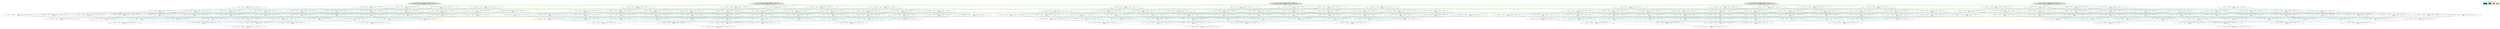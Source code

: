 strict digraph DiskGraph {
edge [colorscheme="paired12"]
nodesep=0.35;
subgraph cluster_graph {
color="white";
-7362820058390718818 [label="/\\ etat = (0 :> \"T\" @@ 1 :> \"T\" @@ 2 :> \"T\" @@ 3 :> \"T\" @@ 4 :> \"T\")\n/\\ jeton = 0",style = filled]
-6383746160487684266 [label="/\\ etat = (0 :> \"T\" @@ 1 :> \"T\" @@ 2 :> \"T\" @@ 3 :> \"T\" @@ 4 :> \"T\")\n/\\ jeton = 1",style = filled]
-1970668851637226226 [label="/\\ etat = (0 :> \"T\" @@ 1 :> \"T\" @@ 2 :> \"T\" @@ 3 :> \"T\" @@ 4 :> \"T\")\n/\\ jeton = 2",style = filled]
-2730125283756456762 [label="/\\ etat = (0 :> \"T\" @@ 1 :> \"T\" @@ 2 :> \"T\" @@ 3 :> \"T\" @@ 4 :> \"T\")\n/\\ jeton = 3",style = filled]
7150458652174373310 [label="/\\ etat = (0 :> \"T\" @@ 1 :> \"T\" @@ 2 :> \"T\" @@ 3 :> \"T\" @@ 4 :> \"T\")\n/\\ jeton = 4",style = filled]
-7362820058390718818 -> -3227794765027555711 [label="",color="2",fontcolor="2"];
-3227794765027555711 [label="/\\ etat = (0 :> \"H\" @@ 1 :> \"T\" @@ 2 :> \"T\" @@ 3 :> \"T\" @@ 4 :> \"T\")\n/\\ jeton = 0"];
-7362820058390718818 -> -6383746160487684266 [label="",color="3",fontcolor="3"];
-7362820058390718818 -> 7828910896330950867 [label="",color="2",fontcolor="2"];
7828910896330950867 [label="/\\ etat = (0 :> \"T\" @@ 1 :> \"H\" @@ 2 :> \"T\" @@ 3 :> \"T\" @@ 4 :> \"T\")\n/\\ jeton = 0"];
-7362820058390718818 -> -7927352321247298899 [label="",color="2",fontcolor="2"];
-7927352321247298899 [label="/\\ etat = (0 :> \"T\" @@ 1 :> \"T\" @@ 2 :> \"H\" @@ 3 :> \"T\" @@ 4 :> \"T\")\n/\\ jeton = 0"];
-7362820058390718818 -> -367076714610210074 [label="",color="2",fontcolor="2"];
-367076714610210074 [label="/\\ etat = (0 :> \"T\" @@ 1 :> \"T\" @@ 2 :> \"T\" @@ 3 :> \"H\" @@ 4 :> \"T\")\n/\\ jeton = 0"];
-7362820058390718818 -> -3560668372541272758 [label="",color="2",fontcolor="2"];
-3560668372541272758 [label="/\\ etat = (0 :> \"T\" @@ 1 :> \"T\" @@ 2 :> \"T\" @@ 3 :> \"T\" @@ 4 :> \"H\")\n/\\ jeton = 0"];
-6383746160487684266 -> -1328857274504644791 [label="",color="2",fontcolor="2"];
-1328857274504644791 [label="/\\ etat = (0 :> \"H\" @@ 1 :> \"T\" @@ 2 :> \"T\" @@ 3 :> \"T\" @@ 4 :> \"T\")\n/\\ jeton = 1"];
-6383746160487684266 -> 5917591789260503323 [label="",color="2",fontcolor="2"];
5917591789260503323 [label="/\\ etat = (0 :> \"T\" @@ 1 :> \"H\" @@ 2 :> \"T\" @@ 3 :> \"T\" @@ 4 :> \"T\")\n/\\ jeton = 1"];
-6383746160487684266 -> -1970668851637226226 [label="",color="3",fontcolor="3"];
-6383746160487684266 -> -5816960173667677339 [label="",color="2",fontcolor="2"];
-5816960173667677339 [label="/\\ etat = (0 :> \"T\" @@ 1 :> \"T\" @@ 2 :> \"H\" @@ 3 :> \"T\" @@ 4 :> \"T\")\n/\\ jeton = 1"];
-6383746160487684266 -> -4297134199593665746 [label="",color="2",fontcolor="2"];
-4297134199593665746 [label="/\\ etat = (0 :> \"T\" @@ 1 :> \"T\" @@ 2 :> \"T\" @@ 3 :> \"H\" @@ 4 :> \"T\")\n/\\ jeton = 1"];
-6383746160487684266 -> -1139529037192119166 [label="",color="2",fontcolor="2"];
-1139529037192119166 [label="/\\ etat = (0 :> \"T\" @@ 1 :> \"T\" @@ 2 :> \"T\" @@ 3 :> \"T\" @@ 4 :> \"H\")\n/\\ jeton = 1"];
-1970668851637226226 -> -5890614892027271919 [label="",color="2",fontcolor="2"];
-5890614892027271919 [label="/\\ etat = (0 :> \"H\" @@ 1 :> \"T\" @@ 2 :> \"T\" @@ 3 :> \"T\" @@ 4 :> \"T\")\n/\\ jeton = 2"];
-1970668851637226226 -> 1283848941699443523 [label="",color="2",fontcolor="2"];
1283848941699443523 [label="/\\ etat = (0 :> \"T\" @@ 1 :> \"H\" @@ 2 :> \"T\" @@ 3 :> \"T\" @@ 4 :> \"T\")\n/\\ jeton = 2"];
-1970668851637226226 -> -1402688606214825667 [label="",color="2",fontcolor="2"];
-1402688606214825667 [label="/\\ etat = (0 :> \"T\" @@ 1 :> \"T\" @@ 2 :> \"H\" @@ 3 :> \"T\" @@ 4 :> \"T\")\n/\\ jeton = 2"];
-1970668851637226226 -> -2730125283756456762 [label="",color="3",fontcolor="3"];
-1970668851637226226 -> -8677551820972021386 [label="",color="2",fontcolor="2"];
-8677551820972021386 [label="/\\ etat = (0 :> \"T\" @@ 1 :> \"T\" @@ 2 :> \"T\" @@ 3 :> \"H\" @@ 4 :> \"T\")\n/\\ jeton = 2"];
-1970668851637226226 -> -5485045908870926630 [label="",color="2",fontcolor="2"];
-5485045908870926630 [label="/\\ etat = (0 :> \"T\" @@ 1 :> \"T\" @@ 2 :> \"T\" @@ 3 :> \"T\" @@ 4 :> \"H\")\n/\\ jeton = 2"];
-2730125283756456762 -> -8000021945866742567 [label="",color="2",fontcolor="2"];
-8000021945866742567 [label="/\\ etat = (0 :> \"H\" @@ 1 :> \"T\" @@ 2 :> \"T\" @@ 3 :> \"T\" @@ 4 :> \"T\")\n/\\ jeton = 3"];
-2730125283756456762 -> 3416903173864921739 [label="",color="2",fontcolor="2"];
3416903173864921739 [label="/\\ etat = (0 :> \"T\" @@ 1 :> \"H\" @@ 2 :> \"T\" @@ 3 :> \"T\" @@ 4 :> \"T\")\n/\\ jeton = 3"];
-2730125283756456762 -> -3300359253141886731 [label="",color="2",fontcolor="2"];
-3300359253141886731 [label="/\\ etat = (0 :> \"T\" @@ 1 :> \"T\" @@ 2 :> \"H\" @@ 3 :> \"T\" @@ 4 :> \"T\")\n/\\ jeton = 3"];
-2730125283756456762 -> -5104471727779014466 [label="",color="2",fontcolor="2"];
-5104471727779014466 [label="/\\ etat = (0 :> \"T\" @@ 1 :> \"T\" @@ 2 :> \"T\" @@ 3 :> \"H\" @@ 4 :> \"T\")\n/\\ jeton = 3"];
-2730125283756456762 -> 7150458652174373310 [label="",color="3",fontcolor="3"];
-2730125283756456762 -> -8260919667504718062 [label="",color="2",fontcolor="2"];
-8260919667504718062 [label="/\\ etat = (0 :> \"T\" @@ 1 :> \"T\" @@ 2 :> \"T\" @@ 3 :> \"T\" @@ 4 :> \"H\")\n/\\ jeton = 3"];
7150458652174373310 -> 3016597749141471649 [label="",color="2",fontcolor="2"];
3016597749141471649 [label="/\\ etat = (0 :> \"H\" @@ 1 :> \"T\" @@ 2 :> \"T\" @@ 3 :> \"T\" @@ 4 :> \"T\")\n/\\ jeton = 4"];
7150458652174373310 -> -7616595686766342157 [label="",color="2",fontcolor="2"];
-7616595686766342157 [label="/\\ etat = (0 :> \"T\" @@ 1 :> \"H\" @@ 2 :> \"T\" @@ 3 :> \"T\" @@ 4 :> \"T\")\n/\\ jeton = 4"];
7150458652174373310 -> 7716330239379864973 [label="",color="2",fontcolor="2"];
7716330239379864973 [label="/\\ etat = (0 :> \"T\" @@ 1 :> \"T\" @@ 2 :> \"H\" @@ 3 :> \"T\" @@ 4 :> \"T\")\n/\\ jeton = 4"];
7150458652174373310 -> 4059141667524038 [label="",color="2",fontcolor="2"];
4059141667524038 [label="/\\ etat = (0 :> \"T\" @@ 1 :> \"T\" @@ 2 :> \"T\" @@ 3 :> \"H\" @@ 4 :> \"T\")\n/\\ jeton = 4"];
7150458652174373310 -> 3782034754376649322 [label="",color="2",fontcolor="2"];
3782034754376649322 [label="/\\ etat = (0 :> \"T\" @@ 1 :> \"T\" @@ 2 :> \"T\" @@ 3 :> \"T\" @@ 4 :> \"H\")\n/\\ jeton = 4"];
7150458652174373310 -> -7362820058390718818 [label="",color="3",fontcolor="3"];
-3227794765027555711 -> 7440315376552177780 [label="",color="4",fontcolor="4"];
7440315376552177780 [label="/\\ etat = (0 :> \"E\" @@ 1 :> \"T\" @@ 2 :> \"T\" @@ 3 :> \"T\" @@ 4 :> \"T\")\n/\\ jeton = 0"];
-3227794765027555711 -> -1328857274504644791 [label="",color="3",fontcolor="3"];
-3227794765027555711 -> 2757173922017777868 [label="",color="2",fontcolor="2"];
2757173922017777868 [label="/\\ etat = (0 :> \"H\" @@ 1 :> \"H\" @@ 2 :> \"T\" @@ 3 :> \"T\" @@ 4 :> \"T\")\n/\\ jeton = 0"];
-3227794765027555711 -> -2658547676051313998 [label="",color="2",fontcolor="2"];
-2658547676051313998 [label="/\\ etat = (0 :> \"H\" @@ 1 :> \"T\" @@ 2 :> \"H\" @@ 3 :> \"T\" @@ 4 :> \"T\")\n/\\ jeton = 0"];
-3227794765027555711 -> -5764200404418192647 [label="",color="2",fontcolor="2"];
-5764200404418192647 [label="/\\ etat = (0 :> \"H\" @@ 1 :> \"T\" @@ 2 :> \"T\" @@ 3 :> \"H\" @@ 4 :> \"T\")\n/\\ jeton = 0"];
-3227794765027555711 -> -8902660905840452267 [label="",color="2",fontcolor="2"];
-8902660905840452267 [label="/\\ etat = (0 :> \"H\" @@ 1 :> \"T\" @@ 2 :> \"T\" @@ 3 :> \"T\" @@ 4 :> \"H\")\n/\\ jeton = 0"];
7828910896330950867 -> 2757173922017777868 [label="",color="2",fontcolor="2"];
7828910896330950867 -> 5917591789260503323 [label="",color="3",fontcolor="3"];
7828910896330950867 -> 7245027092454335712 [label="",color="2",fontcolor="2"];
7245027092454335712 [label="/\\ etat = (0 :> \"T\" @@ 1 :> \"H\" @@ 2 :> \"H\" @@ 3 :> \"T\" @@ 4 :> \"T\")\n/\\ jeton = 0"];
7828910896330950867 -> 1121400146633594027 [label="",color="2",fontcolor="2"];
1121400146633594027 [label="/\\ etat = (0 :> \"T\" @@ 1 :> \"H\" @@ 2 :> \"T\" @@ 3 :> \"H\" @@ 4 :> \"T\")\n/\\ jeton = 0"];
7828910896330950867 -> 4315033569245811463 [label="",color="2",fontcolor="2"];
4315033569245811463 [label="/\\ etat = (0 :> \"T\" @@ 1 :> \"H\" @@ 2 :> \"T\" @@ 3 :> \"T\" @@ 4 :> \"H\")\n/\\ jeton = 0"];
-7927352321247298899 -> -2658547676051313998 [label="",color="2",fontcolor="2"];
-7927352321247298899 -> -5816960173667677339 [label="",color="3",fontcolor="3"];
-7927352321247298899 -> 7245027092454335712 [label="",color="2",fontcolor="2"];
-7927352321247298899 -> -952088462793054507 [label="",color="2",fontcolor="2"];
-952088462793054507 [label="/\\ etat = (0 :> \"T\" @@ 1 :> \"T\" @@ 2 :> \"H\" @@ 3 :> \"H\" @@ 4 :> \"T\")\n/\\ jeton = 0"];
-7927352321247298899 -> -4126537778981101191 [label="",color="2",fontcolor="2"];
-4126537778981101191 [label="/\\ etat = (0 :> \"T\" @@ 1 :> \"T\" @@ 2 :> \"H\" @@ 3 :> \"T\" @@ 4 :> \"H\")\n/\\ jeton = 0"];
-367076714610210074 -> -5764200404418192647 [label="",color="2",fontcolor="2"];
-367076714610210074 -> -4297134199593665746 [label="",color="3",fontcolor="3"];
-367076714610210074 -> 1121400146633594027 [label="",color="2",fontcolor="2"];
-367076714610210074 -> -952088462793054507 [label="",color="2",fontcolor="2"];
-367076714610210074 -> -5935720686329605838 [label="",color="2",fontcolor="2"];
-5935720686329605838 [label="/\\ etat = (0 :> \"T\" @@ 1 :> \"T\" @@ 2 :> \"T\" @@ 3 :> \"H\" @@ 4 :> \"H\")\n/\\ jeton = 0"];
-3560668372541272758 -> -8902660905840452267 [label="",color="2",fontcolor="2"];
-3560668372541272758 -> -1139529037192119166 [label="",color="3",fontcolor="3"];
-3560668372541272758 -> 4315033569245811463 [label="",color="2",fontcolor="2"];
-3560668372541272758 -> -4126537778981101191 [label="",color="2",fontcolor="2"];
-3560668372541272758 -> -5935720686329605838 [label="",color="2",fontcolor="2"];
-1328857274504644791 -> 1799488805557315844 [label="",color="2",fontcolor="2"];
1799488805557315844 [label="/\\ etat = (0 :> \"H\" @@ 1 :> \"H\" @@ 2 :> \"T\" @@ 3 :> \"T\" @@ 4 :> \"T\")\n/\\ jeton = 1"];
-1328857274504644791 -> -5890614892027271919 [label="",color="3",fontcolor="3"];
-1328857274504644791 -> -1900358087444046982 [label="",color="2",fontcolor="2"];
-1900358087444046982 [label="/\\ etat = (0 :> \"H\" @@ 1 :> \"T\" @@ 2 :> \"H\" @@ 3 :> \"T\" @@ 4 :> \"T\")\n/\\ jeton = 1"];
-1328857274504644791 -> -8161911347481433295 [label="",color="2",fontcolor="2"];
-8161911347481433295 [label="/\\ etat = (0 :> \"H\" @@ 1 :> \"T\" @@ 2 :> \"T\" @@ 3 :> \"H\" @@ 4 :> \"T\")\n/\\ jeton = 1"];
-1328857274504644791 -> -4987446826358444899 [label="",color="2",fontcolor="2"];
-4987446826358444899 [label="/\\ etat = (0 :> \"H\" @@ 1 :> \"T\" @@ 2 :> \"T\" @@ 3 :> \"T\" @@ 4 :> \"H\")\n/\\ jeton = 1"];
5917591789260503323 -> 1799488805557315844 [label="",color="2",fontcolor="2"];
5917591789260503323 -> 4912207131336917362 [label="",color="4",fontcolor="4"];
4912207131336917362 [label="/\\ etat = (0 :> \"T\" @@ 1 :> \"E\" @@ 2 :> \"T\" @@ 3 :> \"T\" @@ 4 :> \"T\")\n/\\ jeton = 1"];
5917591789260503323 -> 1283848941699443523 [label="",color="3",fontcolor="3"];
5917591789260503323 -> 6499225717464388904 [label="",color="2",fontcolor="2"];
6499225717464388904 [label="/\\ etat = (0 :> \"T\" @@ 1 :> \"H\" @@ 2 :> \"H\" @@ 3 :> \"T\" @@ 4 :> \"T\")\n/\\ jeton = 1"];
5917591789260503323 -> 3542751705310733667 [label="",color="2",fontcolor="2"];
3542751705310733667 [label="/\\ etat = (0 :> \"T\" @@ 1 :> \"H\" @@ 2 :> \"T\" @@ 3 :> \"H\" @@ 4 :> \"T\")\n/\\ jeton = 1"];
5917591789260503323 -> 385188272425820879 [label="",color="2",fontcolor="2"];
385188272425820879 [label="/\\ etat = (0 :> \"T\" @@ 1 :> \"H\" @@ 2 :> \"T\" @@ 3 :> \"T\" @@ 4 :> \"H\")\n/\\ jeton = 1"];
-5816960173667677339 -> -1900358087444046982 [label="",color="2",fontcolor="2"];
-5816960173667677339 -> 6499225717464388904 [label="",color="2",fontcolor="2"];
-5816960173667677339 -> -1402688606214825667 [label="",color="3",fontcolor="3"];
-5816960173667677339 -> -3714376725121542371 [label="",color="2",fontcolor="2"];
-3714376725121542371 [label="/\\ etat = (0 :> \"T\" @@ 1 :> \"T\" @@ 2 :> \"H\" @@ 3 :> \"H\" @@ 4 :> \"T\")\n/\\ jeton = 1"];
-5816960173667677339 -> -575909506425024335 [label="",color="2",fontcolor="2"];
-575909506425024335 [label="/\\ etat = (0 :> \"T\" @@ 1 :> \"T\" @@ 2 :> \"H\" @@ 3 :> \"T\" @@ 4 :> \"H\")\n/\\ jeton = 1"];
-4297134199593665746 -> -8161911347481433295 [label="",color="2",fontcolor="2"];
-4297134199593665746 -> 3542751705310733667 [label="",color="2",fontcolor="2"];
-4297134199593665746 -> -8677551820972021386 [label="",color="3",fontcolor="3"];
-4297134199593665746 -> -3714376725121542371 [label="",color="2",fontcolor="2"];
-4297134199593665746 -> -7846827570069970694 [label="",color="2",fontcolor="2"];
-7846827570069970694 [label="/\\ etat = (0 :> \"T\" @@ 1 :> \"T\" @@ 2 :> \"T\" @@ 3 :> \"H\" @@ 4 :> \"H\")\n/\\ jeton = 1"];
-1139529037192119166 -> -4987446826358444899 [label="",color="2",fontcolor="2"];
-1139529037192119166 -> 385188272425820879 [label="",color="2",fontcolor="2"];
-1139529037192119166 -> -5485045908870926630 [label="",color="3",fontcolor="3"];
-1139529037192119166 -> -575909506425024335 [label="",color="2",fontcolor="2"];
-1139529037192119166 -> -7846827570069970694 [label="",color="2",fontcolor="2"];
-5890614892027271919 -> 6572922457767508828 [label="",color="2",fontcolor="2"];
6572922457767508828 [label="/\\ etat = (0 :> \"H\" @@ 1 :> \"H\" @@ 2 :> \"T\" @@ 3 :> \"T\" @@ 4 :> \"T\")\n/\\ jeton = 2"];
-5890614892027271919 -> -6454162061185709790 [label="",color="2",fontcolor="2"];
-6454162061185709790 [label="/\\ etat = (0 :> \"H\" @@ 1 :> \"T\" @@ 2 :> \"H\" @@ 3 :> \"T\" @@ 4 :> \"T\")\n/\\ jeton = 2"];
-5890614892027271919 -> -8000021945866742567 [label="",color="3",fontcolor="3"];
-5890614892027271919 -> -3641803024029845143 [label="",color="2",fontcolor="2"];
-3641803024029845143 [label="/\\ etat = (0 :> \"H\" @@ 1 :> \"T\" @@ 2 :> \"T\" @@ 3 :> \"H\" @@ 4 :> \"T\")\n/\\ jeton = 2"];
-5890614892027271919 -> -502256742367543611 [label="",color="2",fontcolor="2"];
-502256742367543611 [label="/\\ etat = (0 :> \"H\" @@ 1 :> \"T\" @@ 2 :> \"T\" @@ 3 :> \"T\" @@ 4 :> \"H\")\n/\\ jeton = 2"];
1283848941699443523 -> 6572922457767508828 [label="",color="2",fontcolor="2"];
1283848941699443523 -> 1873291790466811760 [label="",color="2",fontcolor="2"];
1873291790466811760 [label="/\\ etat = (0 :> \"T\" @@ 1 :> \"H\" @@ 2 :> \"H\" @@ 3 :> \"T\" @@ 4 :> \"T\")\n/\\ jeton = 2"];
1283848941699443523 -> 3416903173864921739 [label="",color="3",fontcolor="3"];
1283848941699443523 -> 8278960034089989947 [label="",color="2",fontcolor="2"];
8278960034089989947 [label="/\\ etat = (0 :> \"T\" @@ 1 :> \"H\" @@ 2 :> \"T\" @@ 3 :> \"H\" @@ 4 :> \"T\")\n/\\ jeton = 2"];
1283848941699443523 -> 5086482761216438423 [label="",color="2",fontcolor="2"];
5086482761216438423 [label="/\\ etat = (0 :> \"T\" @@ 1 :> \"H\" @@ 2 :> \"T\" @@ 3 :> \"T\" @@ 4 :> \"H\")\n/\\ jeton = 2"];
-1402688606214825667 -> -6454162061185709790 [label="",color="2",fontcolor="2"];
-1402688606214825667 -> 1873291790466811760 [label="",color="2",fontcolor="2"];
-1402688606214825667 -> 8264979957529779201 [label="",color="4",fontcolor="4"];
8264979957529779201 [label="/\\ etat = (0 :> \"T\" @@ 1 :> \"T\" @@ 2 :> \"E\" @@ 3 :> \"T\" @@ 4 :> \"T\")\n/\\ jeton = 2"];
-1402688606214825667 -> -3300359253141886731 [label="",color="3",fontcolor="3"];
-1402688606214825667 -> -8089232793352764091 [label="",color="2",fontcolor="2"];
-8089232793352764091 [label="/\\ etat = (0 :> \"T\" @@ 1 :> \"T\" @@ 2 :> \"H\" @@ 3 :> \"H\" @@ 4 :> \"T\")\n/\\ jeton = 2"];
-1402688606214825667 -> -4913617457540349207 [label="",color="2",fontcolor="2"];
-4913617457540349207 [label="/\\ etat = (0 :> \"T\" @@ 1 :> \"T\" @@ 2 :> \"H\" @@ 3 :> \"T\" @@ 4 :> \"H\")\n/\\ jeton = 2"];
-8677551820972021386 -> -3641803024029845143 [label="",color="2",fontcolor="2"];
-8677551820972021386 -> 8278960034089989947 [label="",color="2",fontcolor="2"];
-8677551820972021386 -> -8089232793352764091 [label="",color="2",fontcolor="2"];
-8677551820972021386 -> -5104471727779014466 [label="",color="3",fontcolor="3"];
-8677551820972021386 -> -3398862809359011166 [label="",color="2",fontcolor="2"];
-3398862809359011166 [label="/\\ etat = (0 :> \"T\" @@ 1 :> \"T\" @@ 2 :> \"T\" @@ 3 :> \"H\" @@ 4 :> \"H\")\n/\\ jeton = 2"];
-5485045908870926630 -> -502256742367543611 [label="",color="2",fontcolor="2"];
-5485045908870926630 -> 5086482761216438423 [label="",color="2",fontcolor="2"];
-5485045908870926630 -> -4913617457540349207 [label="",color="2",fontcolor="2"];
-5485045908870926630 -> -8260919667504718062 [label="",color="3",fontcolor="3"];
-5485045908870926630 -> -3398862809359011166 [label="",color="2",fontcolor="2"];
-8000021945866742567 -> 7317738876455701140 [label="",color="2",fontcolor="2"];
7317738876455701140 [label="/\\ etat = (0 :> \"H\" @@ 1 :> \"H\" @@ 2 :> \"T\" @@ 3 :> \"T\" @@ 4 :> \"T\")\n/\\ jeton = 3"];
-8000021945866742567 -> -7434221052745008918 [label="",color="2",fontcolor="2"];
-7434221052745008918 [label="/\\ etat = (0 :> \"H\" @@ 1 :> \"T\" @@ 2 :> \"H\" @@ 3 :> \"T\" @@ 4 :> \"T\")\n/\\ jeton = 3"];
-8000021945866742567 -> -878248192999700319 [label="",color="2",fontcolor="2"];
-878248192999700319 [label="/\\ etat = (0 :> \"H\" @@ 1 :> \"T\" @@ 2 :> \"T\" @@ 3 :> \"H\" @@ 4 :> \"T\")\n/\\ jeton = 3"];
-8000021945866742567 -> 3016597749141471649 [label="",color="3",fontcolor="3"];
-8000021945866742567 -> -4053869971208597747 [label="",color="2",fontcolor="2"];
-4053869971208597747 [label="/\\ etat = (0 :> \"H\" @@ 1 :> \"T\" @@ 2 :> \"T\" @@ 3 :> \"T\" @@ 4 :> \"H\")\n/\\ jeton = 3"];
3416903173864921739 -> 7317738876455701140 [label="",color="2",fontcolor="2"];
3416903173864921739 -> 2829710200769885880 [label="",color="2",fontcolor="2"];
2829710200769885880 [label="/\\ etat = (0 :> \"T\" @@ 1 :> \"H\" @@ 2 :> \"H\" @@ 3 :> \"T\" @@ 4 :> \"T\")\n/\\ jeton = 3"];
3416903173864921739 -> 5503017023804327667 [label="",color="2",fontcolor="2"];
5503017023804327667 [label="/\\ etat = (0 :> \"T\" @@ 1 :> \"H\" @@ 2 :> \"T\" @@ 3 :> \"H\" @@ 4 :> \"T\")\n/\\ jeton = 3"];
3416903173864921739 -> -7616595686766342157 [label="",color="3",fontcolor="3"];
3416903173864921739 -> 8659493567593054559 [label="",color="2",fontcolor="2"];
8659493567593054559 [label="/\\ etat = (0 :> \"T\" @@ 1 :> \"H\" @@ 2 :> \"T\" @@ 3 :> \"T\" @@ 4 :> \"H\")\n/\\ jeton = 3"];
-3300359253141886731 -> -7434221052745008918 [label="",color="2",fontcolor="2"];
-3300359253141886731 -> 2829710200769885880 [label="",color="2",fontcolor="2"];
-3300359253141886731 -> -5690536481687686003 [label="",color="2",fontcolor="2"];
-5690536481687686003 [label="/\\ etat = (0 :> \"T\" @@ 1 :> \"T\" @@ 2 :> \"H\" @@ 3 :> \"H\" @@ 4 :> \"T\")\n/\\ jeton = 3"];
-3300359253141886731 -> 7716330239379864973 [label="",color="3",fontcolor="3"];
-3300359253141886731 -> -8830098243162967263 [label="",color="2",fontcolor="2"];
-8830098243162967263 [label="/\\ etat = (0 :> \"T\" @@ 1 :> \"T\" @@ 2 :> \"H\" @@ 3 :> \"T\" @@ 4 :> \"H\")\n/\\ jeton = 3"];
-5104471727779014466 -> -878248192999700319 [label="",color="2",fontcolor="2"];
-5104471727779014466 -> 5503017023804327667 [label="",color="2",fontcolor="2"];
-5104471727779014466 -> -5690536481687686003 [label="",color="2",fontcolor="2"];
-5104471727779014466 -> -8783726120903044268 [label="",color="4",fontcolor="4"];
-8783726120903044268 [label="/\\ etat = (0 :> \"T\" @@ 1 :> \"T\" @@ 2 :> \"T\" @@ 3 :> \"E\" @@ 4 :> \"T\")\n/\\ jeton = 3"];
-5104471727779014466 -> 4059141667524038 [label="",color="3",fontcolor="3"];
-5104471727779014466 -> -1265877828847500438 [label="",color="2",fontcolor="2"];
-1265877828847500438 [label="/\\ etat = (0 :> \"T\" @@ 1 :> \"T\" @@ 2 :> \"T\" @@ 3 :> \"H\" @@ 4 :> \"H\")\n/\\ jeton = 3"];
-8260919667504718062 -> -4053869971208597747 [label="",color="2",fontcolor="2"];
-8260919667504718062 -> 8659493567593054559 [label="",color="2",fontcolor="2"];
-8260919667504718062 -> -8830098243162967263 [label="",color="2",fontcolor="2"];
-8260919667504718062 -> -1265877828847500438 [label="",color="2",fontcolor="2"];
-8260919667504718062 -> 3782034754376649322 [label="",color="3",fontcolor="3"];
3016597749141471649 -> -2545948335992217620 [label="",color="2",fontcolor="2"];
-2545948335992217620 [label="/\\ etat = (0 :> \"H\" @@ 1 :> \"H\" @@ 2 :> \"T\" @@ 3 :> \"T\" @@ 4 :> \"T\")\n/\\ jeton = 4"];
3016597749141471649 -> 2446433788800904594 [label="",color="2",fontcolor="2"];
2446433788800904594 [label="/\\ etat = (0 :> \"H\" @@ 1 :> \"T\" @@ 2 :> \"H\" @@ 3 :> \"T\" @@ 4 :> \"T\")\n/\\ jeton = 4"];
3016597749141471649 -> 5397837027255606745 [label="",color="2",fontcolor="2"];
5397837027255606745 [label="/\\ etat = (0 :> \"H\" @@ 1 :> \"T\" @@ 2 :> \"T\" @@ 3 :> \"H\" @@ 4 :> \"T\")\n/\\ jeton = 4"];
3016597749141471649 -> 9122867310424988277 [label="",color="2",fontcolor="2"];
9122867310424988277 [label="/\\ etat = (0 :> \"H\" @@ 1 :> \"T\" @@ 2 :> \"T\" @@ 3 :> \"T\" @@ 4 :> \"H\")\n/\\ jeton = 4"];
3016597749141471649 -> -3227794765027555711 [label="",color="3",fontcolor="3"];
-7616595686766342157 -> -2545948335992217620 [label="",color="2",fontcolor="2"];
-7616595686766342157 -> -7034046843551308864 [label="",color="2",fontcolor="2"];
-7034046843551308864 [label="/\\ etat = (0 :> \"T\" @@ 1 :> \"H\" @@ 2 :> \"H\" @@ 3 :> \"T\" @@ 4 :> \"T\")\n/\\ jeton = 4"];
-7616595686766342157 -> -758424337969425525 [label="",color="2",fontcolor="2"];
-758424337969425525 [label="/\\ etat = (0 :> \"T\" @@ 1 :> \"H\" @@ 2 :> \"T\" @@ 3 :> \"H\" @@ 4 :> \"T\")\n/\\ jeton = 4"];
-7616595686766342157 -> -4536358186802703321 [label="",color="2",fontcolor="2"];
-4536358186802703321 [label="/\\ etat = (0 :> \"T\" @@ 1 :> \"H\" @@ 2 :> \"T\" @@ 3 :> \"T\" @@ 4 :> \"H\")\n/\\ jeton = 4"];
-7616595686766342157 -> 7828910896330950867 [label="",color="3",fontcolor="3"];
7716330239379864973 -> 2446433788800904594 [label="",color="2",fontcolor="2"];
7716330239379864973 -> -7034046843551308864 [label="",color="2",fontcolor="2"];
7716330239379864973 -> 585480040565711349 [label="",color="2",fontcolor="2"];
585480040565711349 [label="/\\ etat = (0 :> \"T\" @@ 1 :> \"T\" @@ 2 :> \"H\" @@ 3 :> \"H\" @@ 4 :> \"T\")\n/\\ jeton = 4"];
7716330239379864973 -> 4346569198007412313 [label="",color="2",fontcolor="2"];
4346569198007412313 [label="/\\ etat = (0 :> \"T\" @@ 1 :> \"T\" @@ 2 :> \"H\" @@ 3 :> \"T\" @@ 4 :> \"H\")\n/\\ jeton = 4"];
7716330239379864973 -> -7927352321247298899 [label="",color="3",fontcolor="3"];
4059141667524038 -> 5397837027255606745 [label="",color="2",fontcolor="2"];
4059141667524038 -> -758424337969425525 [label="",color="2",fontcolor="2"];
4059141667524038 -> 585480040565711349 [label="",color="2",fontcolor="2"];
4059141667524038 -> 6289733266473358866 [label="",color="2",fontcolor="2"];
6289733266473358866 [label="/\\ etat = (0 :> \"T\" @@ 1 :> \"T\" @@ 2 :> \"T\" @@ 3 :> \"H\" @@ 4 :> \"H\")\n/\\ jeton = 4"];
4059141667524038 -> -367076714610210074 [label="",color="3",fontcolor="3"];
3782034754376649322 -> 9122867310424988277 [label="",color="2",fontcolor="2"];
3782034754376649322 -> -4536358186802703321 [label="",color="2",fontcolor="2"];
3782034754376649322 -> 4346569198007412313 [label="",color="2",fontcolor="2"];
3782034754376649322 -> 6289733266473358866 [label="",color="2",fontcolor="2"];
3782034754376649322 -> -2763656488580825534 [label="",color="4",fontcolor="4"];
-2763656488580825534 [label="/\\ etat = (0 :> \"T\" @@ 1 :> \"T\" @@ 2 :> \"T\" @@ 3 :> \"T\" @@ 4 :> \"E\")\n/\\ jeton = 4"];
3782034754376649322 -> -3560668372541272758 [label="",color="3",fontcolor="3"];
7440315376552177780 -> -7362820058390718818 [label="",color="5",fontcolor="5"];
7440315376552177780 -> -7910944673685230023 [label="",color="2",fontcolor="2"];
-7910944673685230023 [label="/\\ etat = (0 :> \"E\" @@ 1 :> \"H\" @@ 2 :> \"T\" @@ 3 :> \"T\" @@ 4 :> \"T\")\n/\\ jeton = 0"];
7440315376552177780 -> 8029687582770814023 [label="",color="2",fontcolor="2"];
8029687582770814023 [label="/\\ etat = (0 :> \"E\" @@ 1 :> \"T\" @@ 2 :> \"H\" @@ 3 :> \"T\" @@ 4 :> \"T\")\n/\\ jeton = 0"];
7440315376552177780 -> 321071606997953548 [label="",color="2",fontcolor="2"];
321071606997953548 [label="/\\ etat = (0 :> \"E\" @@ 1 :> \"T\" @@ 2 :> \"T\" @@ 3 :> \"H\" @@ 4 :> \"T\")\n/\\ jeton = 0"];
7440315376552177780 -> 3460659772652612512 [label="",color="2",fontcolor="2"];
3460659772652612512 [label="/\\ etat = (0 :> \"E\" @@ 1 :> \"T\" @@ 2 :> \"T\" @@ 3 :> \"T\" @@ 4 :> \"H\")\n/\\ jeton = 0"];
2757173922017777868 -> -7910944673685230023 [label="",color="4",fontcolor="4"];
2757173922017777868 -> 1799488805557315844 [label="",color="3",fontcolor="3"];
2757173922017777868 -> 3345350064669766911 [label="",color="2",fontcolor="2"];
3345350064669766911 [label="/\\ etat = (0 :> \"H\" @@ 1 :> \"H\" @@ 2 :> \"H\" @@ 3 :> \"T\" @@ 4 :> \"T\")\n/\\ jeton = 0"];
2757173922017777868 -> 5005347001651446964 [label="",color="2",fontcolor="2"];
5005347001651446964 [label="/\\ etat = (0 :> \"H\" @@ 1 :> \"H\" @@ 2 :> \"T\" @@ 3 :> \"H\" @@ 4 :> \"T\")\n/\\ jeton = 0"];
2757173922017777868 -> 8143783296252412696 [label="",color="2",fontcolor="2"];
8143783296252412696 [label="/\\ etat = (0 :> \"H\" @@ 1 :> \"H\" @@ 2 :> \"T\" @@ 3 :> \"T\" @@ 4 :> \"H\")\n/\\ jeton = 0"];
-2658547676051313998 -> 8029687582770814023 [label="",color="4",fontcolor="4"];
-2658547676051313998 -> -1900358087444046982 [label="",color="3",fontcolor="3"];
-2658547676051313998 -> 3345350064669766911 [label="",color="2",fontcolor="2"];
-2658547676051313998 -> -5174896008222329142 [label="",color="2",fontcolor="2"];
-5174896008222329142 [label="/\\ etat = (0 :> \"H\" @@ 1 :> \"T\" @@ 2 :> \"H\" @@ 3 :> \"H\" @@ 4 :> \"T\")\n/\\ jeton = 0"];
-2658547676051313998 -> -8332499160625254042 [label="",color="2",fontcolor="2"];
-8332499160625254042 [label="/\\ etat = (0 :> \"H\" @@ 1 :> \"T\" @@ 2 :> \"H\" @@ 3 :> \"T\" @@ 4 :> \"H\")\n/\\ jeton = 0"];
-5764200404418192647 -> 321071606997953548 [label="",color="4",fontcolor="4"];
-5764200404418192647 -> -8161911347481433295 [label="",color="3",fontcolor="3"];
-5764200404418192647 -> 5005347001651446964 [label="",color="2",fontcolor="2"];
-5764200404418192647 -> -5174896008222329142 [label="",color="2",fontcolor="2"];
-5764200404418192647 -> -1781588623887957715 [label="",color="2",fontcolor="2"];
-1781588623887957715 [label="/\\ etat = (0 :> \"H\" @@ 1 :> \"T\" @@ 2 :> \"T\" @@ 3 :> \"H\" @@ 4 :> \"H\")\n/\\ jeton = 0"];
-8902660905840452267 -> 3460659772652612512 [label="",color="4",fontcolor="4"];
-8902660905840452267 -> -4987446826358444899 [label="",color="3",fontcolor="3"];
-8902660905840452267 -> 8143783296252412696 [label="",color="2",fontcolor="2"];
-8902660905840452267 -> -8332499160625254042 [label="",color="2",fontcolor="2"];
-8902660905840452267 -> -1781588623887957715 [label="",color="2",fontcolor="2"];
7245027092454335712 -> 3345350064669766911 [label="",color="2",fontcolor="2"];
7245027092454335712 -> 6499225717464388904 [label="",color="3",fontcolor="3"];
7245027092454335712 -> 557991464395946136 [label="",color="2",fontcolor="2"];
557991464395946136 [label="/\\ etat = (0 :> \"T\" @@ 1 :> \"H\" @@ 2 :> \"H\" @@ 3 :> \"H\" @@ 4 :> \"T\")\n/\\ jeton = 0"];
7245027092454335712 -> 3732486908952444724 [label="",color="2",fontcolor="2"];
3732486908952444724 [label="/\\ etat = (0 :> \"T\" @@ 1 :> \"H\" @@ 2 :> \"H\" @@ 3 :> \"T\" @@ 4 :> \"H\")\n/\\ jeton = 0"];
1121400146633594027 -> 5005347001651446964 [label="",color="2",fontcolor="2"];
1121400146633594027 -> 3542751705310733667 [label="",color="3",fontcolor="3"];
1121400146633594027 -> 557991464395946136 [label="",color="2",fontcolor="2"];
1121400146633594027 -> 6401857720518905727 [label="",color="2",fontcolor="2"];
6401857720518905727 [label="/\\ etat = (0 :> \"T\" @@ 1 :> \"H\" @@ 2 :> \"T\" @@ 3 :> \"H\" @@ 4 :> \"H\")\n/\\ jeton = 0"];
4315033569245811463 -> 8143783296252412696 [label="",color="2",fontcolor="2"];
4315033569245811463 -> 385188272425820879 [label="",color="3",fontcolor="3"];
4315033569245811463 -> 3732486908952444724 [label="",color="2",fontcolor="2"];
4315033569245811463 -> 6401857720518905727 [label="",color="2",fontcolor="2"];
-952088462793054507 -> -5174896008222329142 [label="",color="2",fontcolor="2"];
-952088462793054507 -> -3714376725121542371 [label="",color="3",fontcolor="3"];
-952088462793054507 -> 557991464395946136 [label="",color="2",fontcolor="2"];
-952088462793054507 -> -6517143766001943295 [label="",color="2",fontcolor="2"];
-6517143766001943295 [label="/\\ etat = (0 :> \"T\" @@ 1 :> \"T\" @@ 2 :> \"H\" @@ 3 :> \"H\" @@ 4 :> \"H\")\n/\\ jeton = 0"];
-4126537778981101191 -> -8332499160625254042 [label="",color="2",fontcolor="2"];
-4126537778981101191 -> -575909506425024335 [label="",color="3",fontcolor="3"];
-4126537778981101191 -> 3732486908952444724 [label="",color="2",fontcolor="2"];
-4126537778981101191 -> -6517143766001943295 [label="",color="2",fontcolor="2"];
-5935720686329605838 -> -1781588623887957715 [label="",color="2",fontcolor="2"];
-5935720686329605838 -> -7846827570069970694 [label="",color="3",fontcolor="3"];
-5935720686329605838 -> 6401857720518905727 [label="",color="2",fontcolor="2"];
-5935720686329605838 -> -6517143766001943295 [label="",color="2",fontcolor="2"];
1799488805557315844 -> 1066572139837034861 [label="",color="4",fontcolor="4"];
1066572139837034861 [label="/\\ etat = (0 :> \"H\" @@ 1 :> \"E\" @@ 2 :> \"T\" @@ 3 :> \"T\" @@ 4 :> \"T\")\n/\\ jeton = 1"];
1799488805557315844 -> 6572922457767508828 [label="",color="3",fontcolor="3"];
1799488805557315844 -> 1213562538577790263 [label="",color="2",fontcolor="2"];
1213562538577790263 [label="/\\ etat = (0 :> \"H\" @@ 1 :> \"H\" @@ 2 :> \"H\" @@ 3 :> \"T\" @@ 4 :> \"T\")\n/\\ jeton = 1"];
1799488805557315844 -> 8920771104635516284 [label="",color="2",fontcolor="2"];
8920771104635516284 [label="/\\ etat = (0 :> \"H\" @@ 1 :> \"H\" @@ 2 :> \"T\" @@ 3 :> \"H\" @@ 4 :> \"T\")\n/\\ jeton = 1"];
1799488805557315844 -> 5746282343136277200 [label="",color="2",fontcolor="2"];
5746282343136277200 [label="/\\ etat = (0 :> \"H\" @@ 1 :> \"H\" @@ 2 :> \"T\" @@ 3 :> \"T\" @@ 4 :> \"H\")\n/\\ jeton = 1"];
-1900358087444046982 -> 1213562538577790263 [label="",color="2",fontcolor="2"];
-1900358087444046982 -> -6454162061185709790 [label="",color="3",fontcolor="3"];
-1900358087444046982 -> -8748961469966842110 [label="",color="2",fontcolor="2"];
-8748961469966842110 [label="/\\ etat = (0 :> \"H\" @@ 1 :> \"T\" @@ 2 :> \"H\" @@ 3 :> \"H\" @@ 4 :> \"T\")\n/\\ jeton = 1"];
-1900358087444046982 -> -5555358695901183826 [label="",color="2",fontcolor="2"];
-5555358695901183826 [label="/\\ etat = (0 :> \"H\" @@ 1 :> \"T\" @@ 2 :> \"H\" @@ 3 :> \"T\" @@ 4 :> \"H\")\n/\\ jeton = 1"];
-8161911347481433295 -> 8920771104635516284 [label="",color="2",fontcolor="2"];
-8161911347481433295 -> -3641803024029845143 [label="",color="3",fontcolor="3"];
-8161911347481433295 -> -8748961469966842110 [label="",color="2",fontcolor="2"];
-8161911347481433295 -> -2739063716848455451 [label="",color="2",fontcolor="2"];
-2739063716848455451 [label="/\\ etat = (0 :> \"H\" @@ 1 :> \"T\" @@ 2 :> \"T\" @@ 3 :> \"H\" @@ 4 :> \"H\")\n/\\ jeton = 1"];
-4987446826358444899 -> 5746282343136277200 [label="",color="2",fontcolor="2"];
-4987446826358444899 -> -502256742367543611 [label="",color="3",fontcolor="3"];
-4987446826358444899 -> -5555358695901183826 [label="",color="2",fontcolor="2"];
-4987446826358444899 -> -2739063716848455451 [label="",color="2",fontcolor="2"];
4912207131336917362 -> 1066572139837034861 [label="",color="2",fontcolor="2"];
4912207131336917362 -> -6383746160487684266 [label="",color="5",fontcolor="5"];
4912207131336917362 -> 5478008160819473729 [label="",color="2",fontcolor="2"];
5478008160819473729 [label="/\\ etat = (0 :> \"T\" @@ 1 :> \"E\" @@ 2 :> \"H\" @@ 3 :> \"T\" @@ 4 :> \"T\")\n/\\ jeton = 1"];
4912207131336917362 -> 2818771620933213450 [label="",color="2",fontcolor="2"];
2818771620933213450 [label="/\\ etat = (0 :> \"T\" @@ 1 :> \"E\" @@ 2 :> \"T\" @@ 3 :> \"H\" @@ 4 :> \"T\")\n/\\ jeton = 1"];
4912207131336917362 -> 1399597541461318310 [label="",color="2",fontcolor="2"];
1399597541461318310 [label="/\\ etat = (0 :> \"T\" @@ 1 :> \"E\" @@ 2 :> \"T\" @@ 3 :> \"T\" @@ 4 :> \"H\")\n/\\ jeton = 1"];
6499225717464388904 -> 1213562538577790263 [label="",color="2",fontcolor="2"];
6499225717464388904 -> 5478008160819473729 [label="",color="4",fontcolor="4"];
6499225717464388904 -> 1873291790466811760 [label="",color="3",fontcolor="3"];
6499225717464388904 -> 4108409713456777552 [label="",color="2",fontcolor="2"];
4108409713456777552 [label="/\\ etat = (0 :> \"T\" @@ 1 :> \"H\" @@ 2 :> \"H\" @@ 3 :> \"H\" @@ 4 :> \"T\")\n/\\ jeton = 1"];
6499225717464388904 -> 969988656682618620 [label="",color="2",fontcolor="2"];
969988656682618620 [label="/\\ etat = (0 :> \"T\" @@ 1 :> \"H\" @@ 2 :> \"H\" @@ 3 :> \"T\" @@ 4 :> \"H\")\n/\\ jeton = 1"];
3542751705310733667 -> 8920771104635516284 [label="",color="2",fontcolor="2"];
3542751705310733667 -> 2818771620933213450 [label="",color="4",fontcolor="4"];
3542751705310733667 -> 8278960034089989947 [label="",color="3",fontcolor="3"];
3542751705310733667 -> 4108409713456777552 [label="",color="2",fontcolor="2"];
3542751705310733667 -> 7380719430256377527 [label="",color="2",fontcolor="2"];
7380719430256377527 [label="/\\ etat = (0 :> \"T\" @@ 1 :> \"H\" @@ 2 :> \"T\" @@ 3 :> \"H\" @@ 4 :> \"H\")\n/\\ jeton = 1"];
385188272425820879 -> 5746282343136277200 [label="",color="2",fontcolor="2"];
385188272425820879 -> 1399597541461318310 [label="",color="4",fontcolor="4"];
385188272425820879 -> 5086482761216438423 [label="",color="3",fontcolor="3"];
385188272425820879 -> 969988656682618620 [label="",color="2",fontcolor="2"];
385188272425820879 -> 7380719430256377527 [label="",color="2",fontcolor="2"];
-3714376725121542371 -> -8748961469966842110 [label="",color="2",fontcolor="2"];
-3714376725121542371 -> 4108409713456777552 [label="",color="2",fontcolor="2"];
-3714376725121542371 -> -8089232793352764091 [label="",color="3",fontcolor="3"];
-3714376725121542371 -> -7263155164489233207 [label="",color="2",fontcolor="2"];
-7263155164489233207 [label="/\\ etat = (0 :> \"T\" @@ 1 :> \"T\" @@ 2 :> \"H\" @@ 3 :> \"H\" @@ 4 :> \"H\")\n/\\ jeton = 1"];
-575909506425024335 -> -5555358695901183826 [label="",color="2",fontcolor="2"];
-575909506425024335 -> 969988656682618620 [label="",color="2",fontcolor="2"];
-575909506425024335 -> -4913617457540349207 [label="",color="3",fontcolor="3"];
-575909506425024335 -> -7263155164489233207 [label="",color="2",fontcolor="2"];
-7846827570069970694 -> -2739063716848455451 [label="",color="2",fontcolor="2"];
-7846827570069970694 -> 7380719430256377527 [label="",color="2",fontcolor="2"];
-7846827570069970694 -> -3398862809359011166 [label="",color="3",fontcolor="3"];
-7846827570069970694 -> -7263155164489233207 [label="",color="2",fontcolor="2"];
6572922457767508828 -> 5988053697631147887 [label="",color="2",fontcolor="2"];
5988053697631147887 [label="/\\ etat = (0 :> \"H\" @@ 1 :> \"H\" @@ 2 :> \"H\" @@ 3 :> \"T\" @@ 4 :> \"T\")\n/\\ jeton = 2"];
6572922457767508828 -> 7317738876455701140 [label="",color="3",fontcolor="3"];
6572922457767508828 -> 4035882363668670244 [label="",color="2",fontcolor="2"];
4035882363668670244 [label="/\\ etat = (0 :> \"H\" @@ 1 :> \"H\" @@ 2 :> \"T\" @@ 3 :> \"H\" @@ 4 :> \"T\")\n/\\ jeton = 2"];
6572922457767508828 -> 896289953638441096 [label="",color="2",fontcolor="2"];
896289953638441096 [label="/\\ etat = (0 :> \"H\" @@ 1 :> \"H\" @@ 2 :> \"T\" @@ 3 :> \"T\" @@ 4 :> \"H\")\n/\\ jeton = 2"];
-6454162061185709790 -> 5988053697631147887 [label="",color="2",fontcolor="2"];
-6454162061185709790 -> 4059300802884520990 [label="",color="4",fontcolor="4"];
4059300802884520990 [label="/\\ etat = (0 :> \"H\" @@ 1 :> \"T\" @@ 2 :> \"E\" @@ 3 :> \"T\" @@ 4 :> \"T\")\n/\\ jeton = 2"];
-6454162061185709790 -> -7434221052745008918 [label="",color="3",fontcolor="3"];
-6454162061185709790 -> -4225548203536263846 [label="",color="2",fontcolor="2"];
-4225548203536263846 [label="/\\ etat = (0 :> \"H\" @@ 1 :> \"T\" @@ 2 :> \"H\" @@ 3 :> \"H\" @@ 4 :> \"T\")\n/\\ jeton = 2"];
-6454162061185709790 -> -1069111105067117834 [label="",color="2",fontcolor="2"];
-1069111105067117834 [label="/\\ etat = (0 :> \"H\" @@ 1 :> \"T\" @@ 2 :> \"H\" @@ 3 :> \"T\" @@ 4 :> \"H\")\n/\\ jeton = 2"];
-3641803024029845143 -> 4035882363668670244 [label="",color="2",fontcolor="2"];
-3641803024029845143 -> -4225548203536263846 [label="",color="2",fontcolor="2"];
-3641803024029845143 -> -878248192999700319 [label="",color="3",fontcolor="3"];
-3641803024029845143 -> -7335726481782054211 [label="",color="2",fontcolor="2"];
-7335726481782054211 [label="/\\ etat = (0 :> \"H\" @@ 1 :> \"T\" @@ 2 :> \"T\" @@ 3 :> \"H\" @@ 4 :> \"H\")\n/\\ jeton = 2"];
-502256742367543611 -> 896289953638441096 [label="",color="2",fontcolor="2"];
-502256742367543611 -> -1069111105067117834 [label="",color="2",fontcolor="2"];
-502256742367543611 -> -4053869971208597747 [label="",color="3",fontcolor="3"];
-502256742367543611 -> -7335726481782054211 [label="",color="2",fontcolor="2"];
1873291790466811760 -> 5988053697631147887 [label="",color="2",fontcolor="2"];
1873291790466811760 -> -8663525270735240628 [label="",color="4",fontcolor="4"];
-8663525270735240628 [label="/\\ etat = (0 :> \"T\" @@ 1 :> \"H\" @@ 2 :> \"E\" @@ 3 :> \"T\" @@ 4 :> \"T\")\n/\\ jeton = 2"];
1873291790466811760 -> 2829710200769885880 [label="",color="3",fontcolor="3"];
1873291790466811760 -> 8848068533066226440 [label="",color="2",fontcolor="2"];
8848068533066226440 [label="/\\ etat = (0 :> \"T\" @@ 1 :> \"H\" @@ 2 :> \"H\" @@ 3 :> \"H\" @@ 4 :> \"T\")\n/\\ jeton = 2"];
1873291790466811760 -> 5672477404075629732 [label="",color="2",fontcolor="2"];
5672477404075629732 [label="/\\ etat = (0 :> \"T\" @@ 1 :> \"H\" @@ 2 :> \"H\" @@ 3 :> \"T\" @@ 4 :> \"H\")\n/\\ jeton = 2"];
8278960034089989947 -> 4035882363668670244 [label="",color="2",fontcolor="2"];
8278960034089989947 -> 8848068533066226440 [label="",color="2",fontcolor="2"];
8278960034089989947 -> 5503017023804327667 [label="",color="3",fontcolor="3"];
8278960034089989947 -> 2712067036751817967 [label="",color="2",fontcolor="2"];
2712067036751817967 [label="/\\ etat = (0 :> \"T\" @@ 1 :> \"H\" @@ 2 :> \"T\" @@ 3 :> \"H\" @@ 4 :> \"H\")\n/\\ jeton = 2"];
5086482761216438423 -> 896289953638441096 [label="",color="2",fontcolor="2"];
5086482761216438423 -> 5672477404075629732 [label="",color="2",fontcolor="2"];
5086482761216438423 -> 8659493567593054559 [label="",color="3",fontcolor="3"];
5086482761216438423 -> 2712067036751817967 [label="",color="2",fontcolor="2"];
8264979957529779201 -> 4059300802884520990 [label="",color="2",fontcolor="2"];
8264979957529779201 -> -8663525270735240628 [label="",color="2",fontcolor="2"];
8264979957529779201 -> -1970668851637226226 [label="",color="5",fontcolor="5"];
8264979957529779201 -> 1262970514165350521 [label="",color="2",fontcolor="2"];
1262970514165350521 [label="/\\ etat = (0 :> \"T\" @@ 1 :> \"T\" @@ 2 :> \"E\" @@ 3 :> \"H\" @@ 4 :> \"T\")\n/\\ jeton = 2"];
8264979957529779201 -> 2735074391531227093 [label="",color="2",fontcolor="2"];
2735074391531227093 [label="/\\ etat = (0 :> \"T\" @@ 1 :> \"T\" @@ 2 :> \"E\" @@ 3 :> \"T\" @@ 4 :> \"H\")\n/\\ jeton = 2"];
-8089232793352764091 -> -4225548203536263846 [label="",color="2",fontcolor="2"];
-8089232793352764091 -> 8848068533066226440 [label="",color="2",fontcolor="2"];
-8089232793352764091 -> 1262970514165350521 [label="",color="4",fontcolor="4"];
-8089232793352764091 -> -5690536481687686003 [label="",color="3",fontcolor="3"];
-8089232793352764091 -> -2811739912948081007 [label="",color="2",fontcolor="2"];
-2811739912948081007 [label="/\\ etat = (0 :> \"T\" @@ 1 :> \"T\" @@ 2 :> \"H\" @@ 3 :> \"H\" @@ 4 :> \"H\")\n/\\ jeton = 2"];
-4913617457540349207 -> -1069111105067117834 [label="",color="2",fontcolor="2"];
-4913617457540349207 -> 5672477404075629732 [label="",color="2",fontcolor="2"];
-4913617457540349207 -> 2735074391531227093 [label="",color="4",fontcolor="4"];
-4913617457540349207 -> -8830098243162967263 [label="",color="3",fontcolor="3"];
-4913617457540349207 -> -2811739912948081007 [label="",color="2",fontcolor="2"];
-3398862809359011166 -> -7335726481782054211 [label="",color="2",fontcolor="2"];
-3398862809359011166 -> 2712067036751817967 [label="",color="2",fontcolor="2"];
-3398862809359011166 -> -2811739912948081007 [label="",color="2",fontcolor="2"];
-3398862809359011166 -> -1265877828847500438 [label="",color="3",fontcolor="3"];
7317738876455701140 -> 7900357760919463591 [label="",color="2",fontcolor="2"];
7900357760919463591 [label="/\\ etat = (0 :> \"H\" @@ 1 :> \"H\" @@ 2 :> \"H\" @@ 3 :> \"T\" @@ 4 :> \"T\")\n/\\ jeton = 3"];
7317738876455701140 -> 484197683345626860 [label="",color="2",fontcolor="2"];
484197683345626860 [label="/\\ etat = (0 :> \"H\" @@ 1 :> \"H\" @@ 2 :> \"T\" @@ 3 :> \"H\" @@ 4 :> \"T\")\n/\\ jeton = 3"];
7317738876455701140 -> -2545948335992217620 [label="",color="3",fontcolor="3"];
7317738876455701140 -> 3659773299631640896 [label="",color="2",fontcolor="2"];
3659773299631640896 [label="/\\ etat = (0 :> \"H\" @@ 1 :> \"H\" @@ 2 :> \"T\" @@ 3 :> \"T\" @@ 4 :> \"H\")\n/\\ jeton = 3"];
-7434221052745008918 -> 7900357760919463591 [label="",color="2",fontcolor="2"];
-7434221052745008918 -> -296757287204133742 [label="",color="2",fontcolor="2"];
-296757287204133742 [label="/\\ etat = (0 :> \"H\" @@ 1 :> \"T\" @@ 2 :> \"H\" @@ 3 :> \"H\" @@ 4 :> \"T\")\n/\\ jeton = 3"];
-7434221052745008918 -> 2446433788800904594 [label="",color="3",fontcolor="3"];
-7434221052745008918 -> -3489265484181626050 [label="",color="2",fontcolor="2"];
-3489265484181626050 [label="/\\ etat = (0 :> \"H\" @@ 1 :> \"T\" @@ 2 :> \"H\" @@ 3 :> \"T\" @@ 4 :> \"H\")\n/\\ jeton = 3"];
-878248192999700319 -> 484197683345626860 [label="",color="2",fontcolor="2"];
-878248192999700319 -> -296757287204133742 [label="",color="2",fontcolor="2"];
-878248192999700319 -> -3675082120563539125 [label="",color="4",fontcolor="4"];
-3675082120563539125 [label="/\\ etat = (0 :> \"H\" @@ 1 :> \"T\" @@ 2 :> \"T\" @@ 3 :> \"E\" @@ 4 :> \"T\")\n/\\ jeton = 3"];
-878248192999700319 -> 5397837027255606745 [label="",color="3",fontcolor="3"];
-878248192999700319 -> -6590981514573753483 [label="",color="2",fontcolor="2"];
-6590981514573753483 [label="/\\ etat = (0 :> \"H\" @@ 1 :> \"T\" @@ 2 :> \"T\" @@ 3 :> \"H\" @@ 4 :> \"H\")\n/\\ jeton = 3"];
-4053869971208597747 -> 3659773299631640896 [label="",color="2",fontcolor="2"];
-4053869971208597747 -> -3489265484181626050 [label="",color="2",fontcolor="2"];
-4053869971208597747 -> -6590981514573753483 [label="",color="2",fontcolor="2"];
-4053869971208597747 -> 9122867310424988277 [label="",color="3",fontcolor="3"];
2829710200769885880 -> 7900357760919463591 [label="",color="2",fontcolor="2"];
2829710200769885880 -> 4931659198919830208 [label="",color="2",fontcolor="2"];
4931659198919830208 [label="/\\ etat = (0 :> \"T\" @@ 1 :> \"H\" @@ 2 :> \"H\" @@ 3 :> \"H\" @@ 4 :> \"T\")\n/\\ jeton = 3"];
2829710200769885880 -> -7034046843551308864 [label="",color="3",fontcolor="3"];
2829710200769885880 -> 8071245200770837868 [label="",color="2",fontcolor="2"];
8071245200770837868 [label="/\\ etat = (0 :> \"T\" @@ 1 :> \"H\" @@ 2 :> \"H\" @@ 3 :> \"T\" @@ 4 :> \"H\")\n/\\ jeton = 3"];
5503017023804327667 -> 484197683345626860 [label="",color="2",fontcolor="2"];
5503017023804327667 -> 4931659198919830208 [label="",color="2",fontcolor="2"];
5503017023804327667 -> 8317600337498000665 [label="",color="4",fontcolor="4"];
8317600337498000665 [label="/\\ etat = (0 :> \"T\" @@ 1 :> \"H\" @@ 2 :> \"T\" @@ 3 :> \"E\" @@ 4 :> \"T\")\n/\\ jeton = 3"];
5503017023804327667 -> -758424337969425525 [label="",color="3",fontcolor="3"];
5503017023804327667 -> 1952679891451075879 [label="",color="2",fontcolor="2"];
1952679891451075879 [label="/\\ etat = (0 :> \"T\" @@ 1 :> \"H\" @@ 2 :> \"T\" @@ 3 :> \"H\" @@ 4 :> \"H\")\n/\\ jeton = 3"];
8659493567593054559 -> 3659773299631640896 [label="",color="2",fontcolor="2"];
8659493567593054559 -> 8071245200770837868 [label="",color="2",fontcolor="2"];
8659493567593054559 -> 1952679891451075879 [label="",color="2",fontcolor="2"];
8659493567593054559 -> -4536358186802703321 [label="",color="3",fontcolor="3"];
-5690536481687686003 -> -296757287204133742 [label="",color="2",fontcolor="2"];
-5690536481687686003 -> 4931659198919830208 [label="",color="2",fontcolor="2"];
-5690536481687686003 -> -8198927797156135065 [label="",color="4",fontcolor="4"];
-8198927797156135065 [label="/\\ etat = (0 :> \"T\" @@ 1 :> \"T\" @@ 2 :> \"H\" @@ 3 :> \"E\" @@ 4 :> \"T\")\n/\\ jeton = 3"];
-5690536481687686003 -> 585480040565711349 [label="",color="3",fontcolor="3"];
-5690536481687686003 -> -1855250051166687399 [label="",color="2",fontcolor="2"];
-1855250051166687399 [label="/\\ etat = (0 :> \"T\" @@ 1 :> \"T\" @@ 2 :> \"H\" @@ 3 :> \"H\" @@ 4 :> \"H\")\n/\\ jeton = 3"];
-8830098243162967263 -> -3489265484181626050 [label="",color="2",fontcolor="2"];
-8830098243162967263 -> 8071245200770837868 [label="",color="2",fontcolor="2"];
-8830098243162967263 -> -1855250051166687399 [label="",color="2",fontcolor="2"];
-8830098243162967263 -> 4346569198007412313 [label="",color="3",fontcolor="3"];
-8783726120903044268 -> -3675082120563539125 [label="",color="2",fontcolor="2"];
-8783726120903044268 -> 8317600337498000665 [label="",color="2",fontcolor="2"];
-8783726120903044268 -> -8198927797156135065 [label="",color="2",fontcolor="2"];
-8783726120903044268 -> -2730125283756456762 [label="",color="5",fontcolor="5"];
-8783726120903044268 -> -3360218096094377856 [label="",color="2",fontcolor="2"];
-3360218096094377856 [label="/\\ etat = (0 :> \"T\" @@ 1 :> \"T\" @@ 2 :> \"T\" @@ 3 :> \"E\" @@ 4 :> \"H\")\n/\\ jeton = 3"];
-1265877828847500438 -> -6590981514573753483 [label="",color="2",fontcolor="2"];
-1265877828847500438 -> 1952679891451075879 [label="",color="2",fontcolor="2"];
-1265877828847500438 -> -1855250051166687399 [label="",color="2",fontcolor="2"];
-1265877828847500438 -> -3360218096094377856 [label="",color="4",fontcolor="4"];
-1265877828847500438 -> 6289733266473358866 [label="",color="3",fontcolor="3"];
-2545948335992217620 -> -3133212039686622241 [label="",color="2",fontcolor="2"];
-3133212039686622241 [label="/\\ etat = (0 :> \"H\" @@ 1 :> \"H\" @@ 2 :> \"H\" @@ 3 :> \"T\" @@ 4 :> \"T\")\n/\\ jeton = 4"];
-2545948335992217620 -> -4638959418070236268 [label="",color="2",fontcolor="2"];
-4638959418070236268 [label="/\\ etat = (0 :> \"H\" @@ 1 :> \"H\" @@ 2 :> \"T\" @@ 3 :> \"H\" @@ 4 :> \"T\")\n/\\ jeton = 4"];
-2545948335992217620 -> -8364013907255606216 [label="",color="2",fontcolor="2"];
-8364013907255606216 [label="/\\ etat = (0 :> \"H\" @@ 1 :> \"H\" @@ 2 :> \"T\" @@ 3 :> \"T\" @@ 4 :> \"H\")\n/\\ jeton = 4"];
-2545948335992217620 -> 2757173922017777868 [label="",color="3",fontcolor="3"];
2446433788800904594 -> -3133212039686622241 [label="",color="2",fontcolor="2"];
2446433788800904594 -> 4811701577115693546 [label="",color="2",fontcolor="2"];
4811701577115693546 [label="/\\ etat = (0 :> \"H\" @@ 1 :> \"T\" @@ 2 :> \"H\" @@ 3 :> \"H\" @@ 4 :> \"T\")\n/\\ jeton = 4"];
2446433788800904594 -> 8553618006314858054 [label="",color="2",fontcolor="2"];
8553618006314858054 [label="/\\ etat = (0 :> \"H\" @@ 1 :> \"T\" @@ 2 :> \"H\" @@ 3 :> \"T\" @@ 4 :> \"H\")\n/\\ jeton = 4"];
2446433788800904594 -> -2658547676051313998 [label="",color="3",fontcolor="3"];
5397837027255606745 -> -4638959418070236268 [label="",color="2",fontcolor="2"];
5397837027255606745 -> 4811701577115693546 [label="",color="2",fontcolor="2"];
5397837027255606745 -> 2138942629531928077 [label="",color="2",fontcolor="2"];
2138942629531928077 [label="/\\ etat = (0 :> \"H\" @@ 1 :> \"T\" @@ 2 :> \"T\" @@ 3 :> \"H\" @@ 4 :> \"H\")\n/\\ jeton = 4"];
5397837027255606745 -> -5764200404418192647 [label="",color="3",fontcolor="3"];
9122867310424988277 -> -8364013907255606216 [label="",color="2",fontcolor="2"];
9122867310424988277 -> 8553618006314858054 [label="",color="2",fontcolor="2"];
9122867310424988277 -> 2138942629531928077 [label="",color="2",fontcolor="2"];
9122867310424988277 -> -7835393667576271267 [label="",color="4",fontcolor="4"];
-7835393667576271267 [label="/\\ etat = (0 :> \"H\" @@ 1 :> \"T\" @@ 2 :> \"T\" @@ 3 :> \"T\" @@ 4 :> \"E\")\n/\\ jeton = 4"];
9122867310424988277 -> -8902660905840452267 [label="",color="3",fontcolor="3"];
-7034046843551308864 -> -3133212039686622241 [label="",color="2",fontcolor="2"];
-7034046843551308864 -> -191429170134384712 [label="",color="2",fontcolor="2"];
-191429170134384712 [label="/\\ etat = (0 :> \"T\" @@ 1 :> \"H\" @@ 2 :> \"H\" @@ 3 :> \"H\" @@ 4 :> \"T\")\n/\\ jeton = 4"];
-7034046843551308864 -> -3952472200012941292 [label="",color="2",fontcolor="2"];
-3952472200012941292 [label="/\\ etat = (0 :> \"T\" @@ 1 :> \"H\" @@ 2 :> \"H\" @@ 3 :> \"T\" @@ 4 :> \"H\")\n/\\ jeton = 4"];
-7034046843551308864 -> 7245027092454335712 [label="",color="3",fontcolor="3"];
-758424337969425525 -> -4638959418070236268 [label="",color="2",fontcolor="2"];
-758424337969425525 -> -191429170134384712 [label="",color="2",fontcolor="2"];
-758424337969425525 -> -6755824104010954657 [label="",color="2",fontcolor="2"];
-6755824104010954657 [label="/\\ etat = (0 :> \"T\" @@ 1 :> \"H\" @@ 2 :> \"T\" @@ 3 :> \"H\" @@ 4 :> \"H\")\n/\\ jeton = 4"];
-758424337969425525 -> 1121400146633594027 [label="",color="3",fontcolor="3"];
-4536358186802703321 -> -8364013907255606216 [label="",color="2",fontcolor="2"];
-4536358186802703321 -> -3952472200012941292 [label="",color="2",fontcolor="2"];
-4536358186802703321 -> -6755824104010954657 [label="",color="2",fontcolor="2"];
-4536358186802703321 -> 3229757962605191183 [label="",color="4",fontcolor="4"];
3229757962605191183 [label="/\\ etat = (0 :> \"T\" @@ 1 :> \"H\" @@ 2 :> \"T\" @@ 3 :> \"T\" @@ 4 :> \"E\")\n/\\ jeton = 4"];
-4536358186802703321 -> 4315033569245811463 [label="",color="3",fontcolor="3"];
585480040565711349 -> 4811701577115693546 [label="",color="2",fontcolor="2"];
585480040565711349 -> -191429170134384712 [label="",color="2",fontcolor="2"];
585480040565711349 -> 6874742833890572833 [label="",color="2",fontcolor="2"];
6874742833890572833 [label="/\\ etat = (0 :> \"T\" @@ 1 :> \"T\" @@ 2 :> \"H\" @@ 3 :> \"H\" @@ 4 :> \"H\")\n/\\ jeton = 4"];
585480040565711349 -> -952088462793054507 [label="",color="3",fontcolor="3"];
4346569198007412313 -> 8553618006314858054 [label="",color="2",fontcolor="2"];
4346569198007412313 -> -3952472200012941292 [label="",color="2",fontcolor="2"];
4346569198007412313 -> 6874742833890572833 [label="",color="2",fontcolor="2"];
4346569198007412313 -> -3347331025544932751 [label="",color="4",fontcolor="4"];
-3347331025544932751 [label="/\\ etat = (0 :> \"T\" @@ 1 :> \"T\" @@ 2 :> \"H\" @@ 3 :> \"T\" @@ 4 :> \"E\")\n/\\ jeton = 4"];
4346569198007412313 -> -4126537778981101191 [label="",color="3",fontcolor="3"];
6289733266473358866 -> 2138942629531928077 [label="",color="2",fontcolor="2"];
6289733266473358866 -> -6755824104010954657 [label="",color="2",fontcolor="2"];
6289733266473358866 -> 6874742833890572833 [label="",color="2",fontcolor="2"];
6289733266473358866 -> -5003386391137557958 [label="",color="4",fontcolor="4"];
-5003386391137557958 [label="/\\ etat = (0 :> \"T\" @@ 1 :> \"T\" @@ 2 :> \"T\" @@ 3 :> \"H\" @@ 4 :> \"E\")\n/\\ jeton = 4"];
6289733266473358866 -> -5935720686329605838 [label="",color="3",fontcolor="3"];
-2763656488580825534 -> -7835393667576271267 [label="",color="2",fontcolor="2"];
-2763656488580825534 -> 3229757962605191183 [label="",color="2",fontcolor="2"];
-2763656488580825534 -> -3347331025544932751 [label="",color="2",fontcolor="2"];
-2763656488580825534 -> -5003386391137557958 [label="",color="2",fontcolor="2"];
-2763656488580825534 -> 7150458652174373310 [label="",color="5",fontcolor="5"];
-7910944673685230023 -> 7828910896330950867 [label="",color="5",fontcolor="5"];
-7910944673685230023 -> -7342894335469911542 [label="",color="2",fontcolor="2"];
-7342894335469911542 [label="/\\ etat = (0 :> \"E\" @@ 1 :> \"H\" @@ 2 :> \"H\" @@ 3 :> \"T\" @@ 4 :> \"T\")\n/\\ jeton = 0"];
-7910944673685230023 -> -1079933460632669631 [label="",color="2",fontcolor="2"];
-1079933460632669631 [label="/\\ etat = (0 :> \"E\" @@ 1 :> \"H\" @@ 2 :> \"T\" @@ 3 :> \"H\" @@ 4 :> \"T\")\n/\\ jeton = 0"];
-7910944673685230023 -> -4219493055510825491 [label="",color="2",fontcolor="2"];
-4219493055510825491 [label="/\\ etat = (0 :> \"E\" @@ 1 :> \"H\" @@ 2 :> \"T\" @@ 3 :> \"T\" @@ 4 :> \"H\")\n/\\ jeton = 0"];
8029687582770814023 -> -7927352321247298899 [label="",color="5",fontcolor="5"];
8029687582770814023 -> -7342894335469911542 [label="",color="2",fontcolor="2"];
8029687582770814023 -> 890250198767108159 [label="",color="2",fontcolor="2"];
890250198767108159 [label="/\\ etat = (0 :> \"E\" @@ 1 :> \"T\" @@ 2 :> \"H\" @@ 3 :> \"H\" @@ 4 :> \"T\")\n/\\ jeton = 0"];
8029687582770814023 -> 4046724510452205459 [label="",color="2",fontcolor="2"];
4046724510452205459 [label="/\\ etat = (0 :> \"E\" @@ 1 :> \"T\" @@ 2 :> \"H\" @@ 3 :> \"T\" @@ 4 :> \"H\")\n/\\ jeton = 0"];
321071606997953548 -> -367076714610210074 [label="",color="5",fontcolor="5"];
321071606997953548 -> -1079933460632669631 [label="",color="2",fontcolor="2"];
321071606997953548 -> 890250198767108159 [label="",color="2",fontcolor="2"];
321071606997953548 -> 5995232546427123672 [label="",color="2",fontcolor="2"];
5995232546427123672 [label="/\\ etat = (0 :> \"E\" @@ 1 :> \"T\" @@ 2 :> \"T\" @@ 3 :> \"H\" @@ 4 :> \"H\")\n/\\ jeton = 0"];
3460659772652612512 -> -3560668372541272758 [label="",color="5",fontcolor="5"];
3460659772652612512 -> -4219493055510825491 [label="",color="2",fontcolor="2"];
3460659772652612512 -> 4046724510452205459 [label="",color="2",fontcolor="2"];
3460659772652612512 -> 5995232546427123672 [label="",color="2",fontcolor="2"];
3345350064669766911 -> -7342894335469911542 [label="",color="4",fontcolor="4"];
3345350064669766911 -> 1213562538577790263 [label="",color="3",fontcolor="3"];
3345350064669766911 -> 5573470269490587783 [label="",color="2",fontcolor="2"];
5573470269490587783 [label="/\\ etat = (0 :> \"H\" @@ 1 :> \"H\" @@ 2 :> \"H\" @@ 3 :> \"H\" @@ 4 :> \"T\")\n/\\ jeton = 0"];
3345350064669766911 -> 8731044782665445163 [label="",color="2",fontcolor="2"];
8731044782665445163 [label="/\\ etat = (0 :> \"H\" @@ 1 :> \"H\" @@ 2 :> \"H\" @@ 3 :> \"T\" @@ 4 :> \"H\")\n/\\ jeton = 0"];
5005347001651446964 -> -1079933460632669631 [label="",color="4",fontcolor="4"];
5005347001651446964 -> 8920771104635516284 [label="",color="3",fontcolor="3"];
5005347001651446964 -> 5573470269490587783 [label="",color="2",fontcolor="2"];
5005347001651446964 -> 1310939211141341024 [label="",color="2",fontcolor="2"];
1310939211141341024 [label="/\\ etat = (0 :> \"H\" @@ 1 :> \"H\" @@ 2 :> \"T\" @@ 3 :> \"H\" @@ 4 :> \"H\")\n/\\ jeton = 0"];
8143783296252412696 -> -4219493055510825491 [label="",color="4",fontcolor="4"];
8143783296252412696 -> 5746282343136277200 [label="",color="3",fontcolor="3"];
8143783296252412696 -> 8731044782665445163 [label="",color="2",fontcolor="2"];
8143783296252412696 -> 1310939211141341024 [label="",color="2",fontcolor="2"];
-5174896008222329142 -> 890250198767108159 [label="",color="4",fontcolor="4"];
-5174896008222329142 -> -8748961469966842110 [label="",color="3",fontcolor="3"];
-5174896008222329142 -> 5573470269490587783 [label="",color="2",fontcolor="2"];
-5174896008222329142 -> -1195450958614123234 [label="",color="2",fontcolor="2"];
-1195450958614123234 [label="/\\ etat = (0 :> \"H\" @@ 1 :> \"T\" @@ 2 :> \"H\" @@ 3 :> \"H\" @@ 4 :> \"H\")\n/\\ jeton = 0"];
-8332499160625254042 -> 4046724510452205459 [label="",color="4",fontcolor="4"];
-8332499160625254042 -> -5555358695901183826 [label="",color="3",fontcolor="3"];
-8332499160625254042 -> 8731044782665445163 [label="",color="2",fontcolor="2"];
-8332499160625254042 -> -1195450958614123234 [label="",color="2",fontcolor="2"];
-1781588623887957715 -> 5995232546427123672 [label="",color="4",fontcolor="4"];
-1781588623887957715 -> -2739063716848455451 [label="",color="3",fontcolor="3"];
-1781588623887957715 -> 1310939211141341024 [label="",color="2",fontcolor="2"];
-1781588623887957715 -> -1195450958614123234 [label="",color="2",fontcolor="2"];
557991464395946136 -> 5573470269490587783 [label="",color="2",fontcolor="2"];
557991464395946136 -> 4108409713456777552 [label="",color="3",fontcolor="3"];
557991464395946136 -> 5834860369770750796 [label="",color="2",fontcolor="2"];
5834860369770750796 [label="/\\ etat = (0 :> \"T\" @@ 1 :> \"H\" @@ 2 :> \"H\" @@ 3 :> \"H\" @@ 4 :> \"H\")\n/\\ jeton = 0"];
3732486908952444724 -> 8731044782665445163 [label="",color="2",fontcolor="2"];
3732486908952444724 -> 969988656682618620 [label="",color="3",fontcolor="3"];
3732486908952444724 -> 5834860369770750796 [label="",color="2",fontcolor="2"];
6401857720518905727 -> 1310939211141341024 [label="",color="2",fontcolor="2"];
6401857720518905727 -> 7380719430256377527 [label="",color="3",fontcolor="3"];
6401857720518905727 -> 5834860369770750796 [label="",color="2",fontcolor="2"];
-6517143766001943295 -> -1195450958614123234 [label="",color="2",fontcolor="2"];
-6517143766001943295 -> -7263155164489233207 [label="",color="3",fontcolor="3"];
-6517143766001943295 -> 5834860369770750796 [label="",color="2",fontcolor="2"];
1066572139837034861 -> -1328857274504644791 [label="",color="5",fontcolor="5"];
1066572139837034861 -> 496337759212879198 [label="",color="2",fontcolor="2"];
496337759212879198 [label="/\\ etat = (0 :> \"H\" @@ 1 :> \"E\" @@ 2 :> \"H\" @@ 3 :> \"T\" @@ 4 :> \"T\")\n/\\ jeton = 1"];
1066572139837034861 -> 7924323457549454613 [label="",color="2",fontcolor="2"];
7924323457549454613 [label="/\\ etat = (0 :> \"H\" @@ 1 :> \"E\" @@ 2 :> \"T\" @@ 3 :> \"H\" @@ 4 :> \"T\")\n/\\ jeton = 1"];
1066572139837034861 -> 6452195252444138169 [label="",color="2",fontcolor="2"];
6452195252444138169 [label="/\\ etat = (0 :> \"H\" @@ 1 :> \"E\" @@ 2 :> \"T\" @@ 3 :> \"T\" @@ 4 :> \"H\")\n/\\ jeton = 1"];
1213562538577790263 -> 496337759212879198 [label="",color="4",fontcolor="4"];
1213562538577790263 -> 5988053697631147887 [label="",color="3",fontcolor="3"];
1213562538577790263 -> 8350398510888245583 [label="",color="2",fontcolor="2"];
8350398510888245583 [label="/\\ etat = (0 :> \"H\" @@ 1 :> \"H\" @@ 2 :> \"H\" @@ 3 :> \"H\" @@ 4 :> \"T\")\n/\\ jeton = 1"];
1213562538577790263 -> 5156767132760088291 [label="",color="2",fontcolor="2"];
5156767132760088291 [label="/\\ etat = (0 :> \"H\" @@ 1 :> \"H\" @@ 2 :> \"H\" @@ 3 :> \"T\" @@ 4 :> \"H\")\n/\\ jeton = 1"];
8920771104635516284 -> 7924323457549454613 [label="",color="4",fontcolor="4"];
8920771104635516284 -> 4035882363668670244 [label="",color="3",fontcolor="3"];
8920771104635516284 -> 8350398510888245583 [label="",color="2",fontcolor="2"];
8920771104635516284 -> 3209666711719243432 [label="",color="2",fontcolor="2"];
3209666711719243432 [label="/\\ etat = (0 :> \"H\" @@ 1 :> \"H\" @@ 2 :> \"T\" @@ 3 :> \"H\" @@ 4 :> \"H\")\n/\\ jeton = 1"];
5746282343136277200 -> 6452195252444138169 [label="",color="4",fontcolor="4"];
5746282343136277200 -> 896289953638441096 [label="",color="3",fontcolor="3"];
5746282343136277200 -> 5156767132760088291 [label="",color="2",fontcolor="2"];
5746282343136277200 -> 3209666711719243432 [label="",color="2",fontcolor="2"];
-8748961469966842110 -> 8350398510888245583 [label="",color="2",fontcolor="2"];
-8748961469966842110 -> -4225548203536263846 [label="",color="3",fontcolor="3"];
-8748961469966842110 -> -3327450708030415658 [label="",color="2",fontcolor="2"];
-3327450708030415658 [label="/\\ etat = (0 :> \"H\" @@ 1 :> \"T\" @@ 2 :> \"H\" @@ 3 :> \"H\" @@ 4 :> \"H\")\n/\\ jeton = 1"];
-5555358695901183826 -> 5156767132760088291 [label="",color="2",fontcolor="2"];
-5555358695901183826 -> -1069111105067117834 [label="",color="3",fontcolor="3"];
-5555358695901183826 -> -3327450708030415658 [label="",color="2",fontcolor="2"];
-2739063716848455451 -> 3209666711719243432 [label="",color="2",fontcolor="2"];
-2739063716848455451 -> -7335726481782054211 [label="",color="3",fontcolor="3"];
-2739063716848455451 -> -3327450708030415658 [label="",color="2",fontcolor="2"];
5478008160819473729 -> 496337759212879198 [label="",color="2",fontcolor="2"];
5478008160819473729 -> -5816960173667677339 [label="",color="5",fontcolor="5"];
5478008160819473729 -> 3400262665237606713 [label="",color="2",fontcolor="2"];
3400262665237606713 [label="/\\ etat = (0 :> \"T\" @@ 1 :> \"E\" @@ 2 :> \"H\" @@ 3 :> \"H\" @@ 4 :> \"T\")\n/\\ jeton = 1"];
5478008160819473729 -> 1964202439735277205 [label="",color="2",fontcolor="2"];
1964202439735277205 [label="/\\ etat = (0 :> \"T\" @@ 1 :> \"E\" @@ 2 :> \"H\" @@ 3 :> \"T\" @@ 4 :> \"H\")\n/\\ jeton = 1"];
2818771620933213450 -> 7924323457549454613 [label="",color="2",fontcolor="2"];
2818771620933213450 -> -4297134199593665746 [label="",color="5",fontcolor="5"];
2818771620933213450 -> 3400262665237606713 [label="",color="2",fontcolor="2"];
2818771620933213450 -> 8095709658399409886 [label="",color="2",fontcolor="2"];
8095709658399409886 [label="/\\ etat = (0 :> \"T\" @@ 1 :> \"E\" @@ 2 :> \"T\" @@ 3 :> \"H\" @@ 4 :> \"H\")\n/\\ jeton = 1"];
1399597541461318310 -> 6452195252444138169 [label="",color="2",fontcolor="2"];
1399597541461318310 -> -1139529037192119166 [label="",color="5",fontcolor="5"];
1399597541461318310 -> 1964202439735277205 [label="",color="2",fontcolor="2"];
1399597541461318310 -> 8095709658399409886 [label="",color="2",fontcolor="2"];
4108409713456777552 -> 8350398510888245583 [label="",color="2",fontcolor="2"];
4108409713456777552 -> 3400262665237606713 [label="",color="4",fontcolor="4"];
4108409713456777552 -> 8848068533066226440 [label="",color="3",fontcolor="3"];
4108409713456777552 -> 7945462507293807236 [label="",color="2",fontcolor="2"];
7945462507293807236 [label="/\\ etat = (0 :> \"T\" @@ 1 :> \"H\" @@ 2 :> \"H\" @@ 3 :> \"H\" @@ 4 :> \"H\")\n/\\ jeton = 1"];
969988656682618620 -> 5156767132760088291 [label="",color="2",fontcolor="2"];
969988656682618620 -> 1964202439735277205 [label="",color="4",fontcolor="4"];
969988656682618620 -> 5672477404075629732 [label="",color="3",fontcolor="3"];
969988656682618620 -> 7945462507293807236 [label="",color="2",fontcolor="2"];
7380719430256377527 -> 3209666711719243432 [label="",color="2",fontcolor="2"];
7380719430256377527 -> 8095709658399409886 [label="",color="4",fontcolor="4"];
7380719430256377527 -> 2712067036751817967 [label="",color="3",fontcolor="3"];
7380719430256377527 -> 7945462507293807236 [label="",color="2",fontcolor="2"];
-7263155164489233207 -> -3327450708030415658 [label="",color="2",fontcolor="2"];
-7263155164489233207 -> 7945462507293807236 [label="",color="2",fontcolor="2"];
-7263155164489233207 -> -2811739912948081007 [label="",color="3",fontcolor="3"];
5988053697631147887 -> -3665250310410071469 [label="",color="4",fontcolor="4"];
-3665250310410071469 [label="/\\ etat = (0 :> \"H\" @@ 1 :> \"H\" @@ 2 :> \"E\" @@ 3 :> \"T\" @@ 4 :> \"T\")\n/\\ jeton = 2"];
5988053697631147887 -> 7900357760919463591 [label="",color="3",fontcolor="3"];
5988053697631147887 -> 3471207250194041623 [label="",color="2",fontcolor="2"];
3471207250194041623 [label="/\\ etat = (0 :> \"H\" @@ 1 :> \"H\" @@ 2 :> \"H\" @@ 3 :> \"H\" @@ 4 :> \"T\")\n/\\ jeton = 2"];
5988053697631147887 -> 314728387043216571 [label="",color="2",fontcolor="2"];
314728387043216571 [label="/\\ etat = (0 :> \"H\" @@ 1 :> \"H\" @@ 2 :> \"H\" @@ 3 :> \"T\" @@ 4 :> \"H\")\n/\\ jeton = 2"];
4035882363668670244 -> 3471207250194041623 [label="",color="2",fontcolor="2"];
4035882363668670244 -> 484197683345626860 [label="",color="3",fontcolor="3"];
4035882363668670244 -> 8017992214959996144 [label="",color="2",fontcolor="2"];
8017992214959996144 [label="/\\ etat = (0 :> \"H\" @@ 1 :> \"H\" @@ 2 :> \"T\" @@ 3 :> \"H\" @@ 4 :> \"H\")\n/\\ jeton = 2"];
896289953638441096 -> 314728387043216571 [label="",color="2",fontcolor="2"];
896289953638441096 -> 3659773299631640896 [label="",color="3",fontcolor="3"];
896289953638441096 -> 8017992214959996144 [label="",color="2",fontcolor="2"];
4059300802884520990 -> -3665250310410071469 [label="",color="2",fontcolor="2"];
4059300802884520990 -> -5890614892027271919 [label="",color="5",fontcolor="5"];
4059300802884520990 -> 6584380390179639398 [label="",color="2",fontcolor="2"];
6584380390179639398 [label="/\\ etat = (0 :> \"H\" @@ 1 :> \"T\" @@ 2 :> \"E\" @@ 3 :> \"H\" @@ 4 :> \"T\")\n/\\ jeton = 2"];
4059300802884520990 -> 8003596114749446090 [label="",color="2",fontcolor="2"];
8003596114749446090 [label="/\\ etat = (0 :> \"H\" @@ 1 :> \"T\" @@ 2 :> \"E\" @@ 3 :> \"T\" @@ 4 :> \"H\")\n/\\ jeton = 2"];
-4225548203536263846 -> 3471207250194041623 [label="",color="2",fontcolor="2"];
-4225548203536263846 -> 6584380390179639398 [label="",color="4",fontcolor="4"];
-4225548203536263846 -> -296757287204133742 [label="",color="3",fontcolor="3"];
-4225548203536263846 -> -7918415992691372402 [label="",color="2",fontcolor="2"];
-7918415992691372402 [label="/\\ etat = (0 :> \"H\" @@ 1 :> \"T\" @@ 2 :> \"H\" @@ 3 :> \"H\" @@ 4 :> \"H\")\n/\\ jeton = 2"];
-1069111105067117834 -> 314728387043216571 [label="",color="2",fontcolor="2"];
-1069111105067117834 -> 8003596114749446090 [label="",color="4",fontcolor="4"];
-1069111105067117834 -> -3489265484181626050 [label="",color="3",fontcolor="3"];
-1069111105067117834 -> -7918415992691372402 [label="",color="2",fontcolor="2"];
-7335726481782054211 -> 8017992214959996144 [label="",color="2",fontcolor="2"];
-7335726481782054211 -> -7918415992691372402 [label="",color="2",fontcolor="2"];
-7335726481782054211 -> -6590981514573753483 [label="",color="3",fontcolor="3"];
-8663525270735240628 -> -3665250310410071469 [label="",color="2",fontcolor="2"];
-8663525270735240628 -> 1283848941699443523 [label="",color="5",fontcolor="5"];
-8663525270735240628 -> -1949748387093701068 [label="",color="2",fontcolor="2"];
-1949748387093701068 [label="/\\ etat = (0 :> \"T\" @@ 1 :> \"H\" @@ 2 :> \"E\" @@ 3 :> \"H\" @@ 4 :> \"T\")\n/\\ jeton = 2"];
-8663525270735240628 -> -3421876471314949736 [label="",color="2",fontcolor="2"];
-3421876471314949736 [label="/\\ etat = (0 :> \"T\" @@ 1 :> \"H\" @@ 2 :> \"E\" @@ 3 :> \"T\" @@ 4 :> \"H\")\n/\\ jeton = 2"];
8848068533066226440 -> 3471207250194041623 [label="",color="2",fontcolor="2"];
8848068533066226440 -> -1949748387093701068 [label="",color="4",fontcolor="4"];
8848068533066226440 -> 4931659198919830208 [label="",color="3",fontcolor="3"];
8848068533066226440 -> 3282371666936381660 [label="",color="2",fontcolor="2"];
3282371666936381660 [label="/\\ etat = (0 :> \"T\" @@ 1 :> \"H\" @@ 2 :> \"H\" @@ 3 :> \"H\" @@ 4 :> \"H\")\n/\\ jeton = 2"];
5672477404075629732 -> 314728387043216571 [label="",color="2",fontcolor="2"];
5672477404075629732 -> -3421876471314949736 [label="",color="4",fontcolor="4"];
5672477404075629732 -> 8071245200770837868 [label="",color="3",fontcolor="3"];
5672477404075629732 -> 3282371666936381660 [label="",color="2",fontcolor="2"];
2712067036751817967 -> 8017992214959996144 [label="",color="2",fontcolor="2"];
2712067036751817967 -> 3282371666936381660 [label="",color="2",fontcolor="2"];
2712067036751817967 -> 1952679891451075879 [label="",color="3",fontcolor="3"];
1262970514165350521 -> 6584380390179639398 [label="",color="2",fontcolor="2"];
1262970514165350521 -> -1949748387093701068 [label="",color="2",fontcolor="2"];
1262970514165350521 -> -8677551820972021386 [label="",color="5",fontcolor="5"];
1262970514165350521 -> 5098369644661300141 [label="",color="2",fontcolor="2"];
5098369644661300141 [label="/\\ etat = (0 :> \"T\" @@ 1 :> \"T\" @@ 2 :> \"E\" @@ 3 :> \"H\" @@ 4 :> \"H\")\n/\\ jeton = 2"];
2735074391531227093 -> 8003596114749446090 [label="",color="2",fontcolor="2"];
2735074391531227093 -> -3421876471314949736 [label="",color="2",fontcolor="2"];
2735074391531227093 -> -5485045908870926630 [label="",color="5",fontcolor="5"];
2735074391531227093 -> 5098369644661300141 [label="",color="2",fontcolor="2"];
-2811739912948081007 -> -7918415992691372402 [label="",color="2",fontcolor="2"];
-2811739912948081007 -> 3282371666936381660 [label="",color="2",fontcolor="2"];
-2811739912948081007 -> 5098369644661300141 [label="",color="4",fontcolor="4"];
-2811739912948081007 -> -1855250051166687399 [label="",color="3",fontcolor="3"];
7900357760919463591 -> 1051122122728782559 [label="",color="2",fontcolor="2"];
1051122122728782559 [label="/\\ etat = (0 :> \"H\" @@ 1 :> \"H\" @@ 2 :> \"H\" @@ 3 :> \"H\" @@ 4 :> \"T\")\n/\\ jeton = 3"];
7900357760919463591 -> -3133212039686622241 [label="",color="3",fontcolor="3"];
7900357760919463591 -> 4243588590190165363 [label="",color="2",fontcolor="2"];
4243588590190165363 [label="/\\ etat = (0 :> \"H\" @@ 1 :> \"H\" @@ 2 :> \"H\" @@ 3 :> \"T\" @@ 4 :> \"H\")\n/\\ jeton = 3"];
484197683345626860 -> 1051122122728782559 [label="",color="2",fontcolor="2"];
484197683345626860 -> 4145737840318618886 [label="",color="4",fontcolor="4"];
4145737840318618886 [label="/\\ etat = (0 :> \"H\" @@ 1 :> \"H\" @@ 2 :> \"T\" @@ 3 :> \"E\" @@ 4 :> \"T\")\n/\\ jeton = 3"];
484197683345626860 -> -4638959418070236268 [label="",color="3",fontcolor="3"];
484197683345626860 -> 5908656646155373880 [label="",color="2",fontcolor="2"];
5908656646155373880 [label="/\\ etat = (0 :> \"H\" @@ 1 :> \"H\" @@ 2 :> \"T\" @@ 3 :> \"H\" @@ 4 :> \"H\")\n/\\ jeton = 3"];
3659773299631640896 -> 4243588590190165363 [label="",color="2",fontcolor="2"];
3659773299631640896 -> 5908656646155373880 [label="",color="2",fontcolor="2"];
3659773299631640896 -> -8364013907255606216 [label="",color="3",fontcolor="3"];
-296757287204133742 -> 1051122122728782559 [label="",color="2",fontcolor="2"];
-296757287204133742 -> -4264594995551113352 [label="",color="4",fontcolor="4"];
-4264594995551113352 [label="/\\ etat = (0 :> \"H\" @@ 1 :> \"T\" @@ 2 :> \"H\" @@ 3 :> \"E\" @@ 4 :> \"T\")\n/\\ jeton = 3"];
-296757287204133742 -> 4811701577115693546 [label="",color="3",fontcolor="3"];
-296757287204133742 -> -6006042677755904186 [label="",color="2",fontcolor="2"];
-6006042677755904186 [label="/\\ etat = (0 :> \"H\" @@ 1 :> \"T\" @@ 2 :> \"H\" @@ 3 :> \"H\" @@ 4 :> \"H\")\n/\\ jeton = 3"];
-3489265484181626050 -> 4243588590190165363 [label="",color="2",fontcolor="2"];
-3489265484181626050 -> -6006042677755904186 [label="",color="2",fontcolor="2"];
-3489265484181626050 -> 8553618006314858054 [label="",color="3",fontcolor="3"];
-3675082120563539125 -> 4145737840318618886 [label="",color="2",fontcolor="2"];
-3675082120563539125 -> -4264594995551113352 [label="",color="2",fontcolor="2"];
-3675082120563539125 -> -8000021945866742567 [label="",color="5",fontcolor="5"];
-3675082120563539125 -> -7225875414988728161 [label="",color="2",fontcolor="2"];
-7225875414988728161 [label="/\\ etat = (0 :> \"H\" @@ 1 :> \"T\" @@ 2 :> \"T\" @@ 3 :> \"E\" @@ 4 :> \"H\")\n/\\ jeton = 3"];
-6590981514573753483 -> 5908656646155373880 [label="",color="2",fontcolor="2"];
-6590981514573753483 -> -6006042677755904186 [label="",color="2",fontcolor="2"];
-6590981514573753483 -> -7225875414988728161 [label="",color="4",fontcolor="4"];
-6590981514573753483 -> 2138942629531928077 [label="",color="3",fontcolor="3"];
4931659198919830208 -> 1051122122728782559 [label="",color="2",fontcolor="2"];
4931659198919830208 -> 8881217530729029930 [label="",color="4",fontcolor="4"];
8881217530729029930 [label="/\\ etat = (0 :> \"T\" @@ 1 :> \"H\" @@ 2 :> \"H\" @@ 3 :> \"E\" @@ 4 :> \"T\")\n/\\ jeton = 3"];
4931659198919830208 -> -191429170134384712 [label="",color="3",fontcolor="3"];
4931659198919830208 -> 1384629534977093908 [label="",color="2",fontcolor="2"];
1384629534977093908 [label="/\\ etat = (0 :> \"T\" @@ 1 :> \"H\" @@ 2 :> \"H\" @@ 3 :> \"H\" @@ 4 :> \"H\")\n/\\ jeton = 3"];
8071245200770837868 -> 4243588590190165363 [label="",color="2",fontcolor="2"];
8071245200770837868 -> 1384629534977093908 [label="",color="2",fontcolor="2"];
8071245200770837868 -> -3952472200012941292 [label="",color="3",fontcolor="3"];
8317600337498000665 -> 4145737840318618886 [label="",color="2",fontcolor="2"];
8317600337498000665 -> 8881217530729029930 [label="",color="2",fontcolor="2"];
8317600337498000665 -> 3416903173864921739 [label="",color="5",fontcolor="5"];
8317600337498000665 -> 2605888326964172493 [label="",color="2",fontcolor="2"];
2605888326964172493 [label="/\\ etat = (0 :> \"T\" @@ 1 :> \"H\" @@ 2 :> \"T\" @@ 3 :> \"E\" @@ 4 :> \"H\")\n/\\ jeton = 3"];
1952679891451075879 -> 5908656646155373880 [label="",color="2",fontcolor="2"];
1952679891451075879 -> 1384629534977093908 [label="",color="2",fontcolor="2"];
1952679891451075879 -> 2605888326964172493 [label="",color="4",fontcolor="4"];
1952679891451075879 -> -6755824104010954657 [label="",color="3",fontcolor="3"];
-8198927797156135065 -> -4264594995551113352 [label="",color="2",fontcolor="2"];
-8198927797156135065 -> 8881217530729029930 [label="",color="2",fontcolor="2"];
-8198927797156135065 -> -3300359253141886731 [label="",color="5",fontcolor="5"];
-8198927797156135065 -> -2778586503279074125 [label="",color="2",fontcolor="2"];
-2778586503279074125 [label="/\\ etat = (0 :> \"T\" @@ 1 :> \"T\" @@ 2 :> \"H\" @@ 3 :> \"E\" @@ 4 :> \"H\")\n/\\ jeton = 3"];
-1855250051166687399 -> -6006042677755904186 [label="",color="2",fontcolor="2"];
-1855250051166687399 -> 1384629534977093908 [label="",color="2",fontcolor="2"];
-1855250051166687399 -> -2778586503279074125 [label="",color="4",fontcolor="4"];
-1855250051166687399 -> 6874742833890572833 [label="",color="3",fontcolor="3"];
-3360218096094377856 -> -7225875414988728161 [label="",color="2",fontcolor="2"];
-3360218096094377856 -> 2605888326964172493 [label="",color="2",fontcolor="2"];
-3360218096094377856 -> -2778586503279074125 [label="",color="2",fontcolor="2"];
-3360218096094377856 -> -8260919667504718062 [label="",color="5",fontcolor="5"];
-3133212039686622241 -> -5210247199558520921 [label="",color="2",fontcolor="2"];
-5210247199558520921 [label="/\\ etat = (0 :> \"H\" @@ 1 :> \"H\" @@ 2 :> \"H\" @@ 3 :> \"H\" @@ 4 :> \"T\")\n/\\ jeton = 4"];
-3133212039686622241 -> -8952192267180447733 [label="",color="2",fontcolor="2"];
-8952192267180447733 [label="/\\ etat = (0 :> \"H\" @@ 1 :> \"H\" @@ 2 :> \"H\" @@ 3 :> \"T\" @@ 4 :> \"H\")\n/\\ jeton = 4"];
-3133212039686622241 -> 3345350064669766911 [label="",color="3",fontcolor="3"];
-4638959418070236268 -> -5210247199558520921 [label="",color="2",fontcolor="2"];
-4638959418070236268 -> -1668321786924820416 [label="",color="2",fontcolor="2"];
-1668321786924820416 [label="/\\ etat = (0 :> \"H\" @@ 1 :> \"H\" @@ 2 :> \"T\" @@ 3 :> \"H\" @@ 4 :> \"H\")\n/\\ jeton = 4"];
-4638959418070236268 -> 5005347001651446964 [label="",color="3",fontcolor="3"];
-8364013907255606216 -> -8952192267180447733 [label="",color="2",fontcolor="2"];
-8364013907255606216 -> -1668321786924820416 [label="",color="2",fontcolor="2"];
-8364013907255606216 -> 7364779746308698128 [label="",color="4",fontcolor="4"];
7364779746308698128 [label="/\\ etat = (0 :> \"H\" @@ 1 :> \"H\" @@ 2 :> \"T\" @@ 3 :> \"T\" @@ 4 :> \"E\")\n/\\ jeton = 4"];
-8364013907255606216 -> 8143783296252412696 [label="",color="3",fontcolor="3"];
4811701577115693546 -> -5210247199558520921 [label="",color="2",fontcolor="2"];
4811701577115693546 -> 1549640448461466174 [label="",color="2",fontcolor="2"];
1549640448461466174 [label="/\\ etat = (0 :> \"H\" @@ 1 :> \"T\" @@ 2 :> \"H\" @@ 3 :> \"H\" @@ 4 :> \"H\")\n/\\ jeton = 4"];
4811701577115693546 -> -5174896008222329142 [label="",color="3",fontcolor="3"];
8553618006314858054 -> -8952192267180447733 [label="",color="2",fontcolor="2"];
8553618006314858054 -> 1549640448461466174 [label="",color="2",fontcolor="2"];
8553618006314858054 -> -7247004545012022674 [label="",color="4",fontcolor="4"];
-7247004545012022674 [label="/\\ etat = (0 :> \"H\" @@ 1 :> \"T\" @@ 2 :> \"H\" @@ 3 :> \"T\" @@ 4 :> \"E\")\n/\\ jeton = 4"];
8553618006314858054 -> -8332499160625254042 [label="",color="3",fontcolor="3"];
2138942629531928077 -> -1668321786924820416 [label="",color="2",fontcolor="2"];
2138942629531928077 -> 1549640448461466174 [label="",color="2",fontcolor="2"];
2138942629531928077 -> -1119437527551167963 [label="",color="4",fontcolor="4"];
-1119437527551167963 [label="/\\ etat = (0 :> \"H\" @@ 1 :> \"T\" @@ 2 :> \"T\" @@ 3 :> \"H\" @@ 4 :> \"E\")\n/\\ jeton = 4"];
2138942629531928077 -> -1781588623887957715 [label="",color="3",fontcolor="3"];
-7835393667576271267 -> 7364779746308698128 [label="",color="2",fontcolor="2"];
-7835393667576271267 -> -7247004545012022674 [label="",color="2",fontcolor="2"];
-7835393667576271267 -> -1119437527551167963 [label="",color="2",fontcolor="2"];
-7835393667576271267 -> 3016597749141471649 [label="",color="5",fontcolor="5"];
-191429170134384712 -> -5210247199558520921 [label="",color="2",fontcolor="2"];
-191429170134384712 -> -6192417604694940564 [label="",color="2",fontcolor="2"];
-6192417604694940564 [label="/\\ etat = (0 :> \"T\" @@ 1 :> \"H\" @@ 2 :> \"H\" @@ 3 :> \"H\" @@ 4 :> \"H\")\n/\\ jeton = 4"];
-191429170134384712 -> 557991464395946136 [label="",color="3",fontcolor="3"];
-3952472200012941292 -> -8952192267180447733 [label="",color="2",fontcolor="2"];
-3952472200012941292 -> -6192417604694940564 [label="",color="2",fontcolor="2"];
-3952472200012941292 -> 2665012756343540796 [label="",color="4",fontcolor="4"];
2665012756343540796 [label="/\\ etat = (0 :> \"T\" @@ 1 :> \"H\" @@ 2 :> \"H\" @@ 3 :> \"T\" @@ 4 :> \"E\")\n/\\ jeton = 4"];
-3952472200012941292 -> 3732486908952444724 [label="",color="3",fontcolor="3"];
-6755824104010954657 -> -1668321786924820416 [label="",color="2",fontcolor="2"];
-6755824104010954657 -> -6192417604694940564 [label="",color="2",fontcolor="2"];
-6755824104010954657 -> 5757716092068117623 [label="",color="4",fontcolor="4"];
5757716092068117623 [label="/\\ etat = (0 :> \"T\" @@ 1 :> \"H\" @@ 2 :> \"T\" @@ 3 :> \"H\" @@ 4 :> \"E\")\n/\\ jeton = 4"];
-6755824104010954657 -> 6401857720518905727 [label="",color="3",fontcolor="3"];
3229757962605191183 -> 7364779746308698128 [label="",color="2",fontcolor="2"];
3229757962605191183 -> 2665012756343540796 [label="",color="2",fontcolor="2"];
3229757962605191183 -> 5757716092068117623 [label="",color="2",fontcolor="2"];
3229757962605191183 -> -7616595686766342157 [label="",color="5",fontcolor="5"];
6874742833890572833 -> 1549640448461466174 [label="",color="2",fontcolor="2"];
6874742833890572833 -> -6192417604694940564 [label="",color="2",fontcolor="2"];
6874742833890572833 -> -5567003653092979191 [label="",color="4",fontcolor="4"];
-5567003653092979191 [label="/\\ etat = (0 :> \"T\" @@ 1 :> \"T\" @@ 2 :> \"H\" @@ 3 :> \"H\" @@ 4 :> \"E\")\n/\\ jeton = 4"];
6874742833890572833 -> -6517143766001943295 [label="",color="3",fontcolor="3"];
-3347331025544932751 -> -7247004545012022674 [label="",color="2",fontcolor="2"];
-3347331025544932751 -> 2665012756343540796 [label="",color="2",fontcolor="2"];
-3347331025544932751 -> -5567003653092979191 [label="",color="2",fontcolor="2"];
-3347331025544932751 -> 7716330239379864973 [label="",color="5",fontcolor="5"];
-5003386391137557958 -> -1119437527551167963 [label="",color="2",fontcolor="2"];
-5003386391137557958 -> 5757716092068117623 [label="",color="2",fontcolor="2"];
-5003386391137557958 -> -5567003653092979191 [label="",color="2",fontcolor="2"];
-5003386391137557958 -> 4059141667524038 [label="",color="5",fontcolor="5"];
-7342894335469911542 -> 7245027092454335712 [label="",color="5",fontcolor="5"];
-7342894335469911542 -> -491685075562144142 [label="",color="2",fontcolor="2"];
-491685075562144142 [label="/\\ etat = (0 :> \"E\" @@ 1 :> \"H\" @@ 2 :> \"H\" @@ 3 :> \"H\" @@ 4 :> \"T\")\n/\\ jeton = 0"];
-7342894335469911542 -> -3648135248876463650 [label="",color="2",fontcolor="2"];
-3648135248876463650 [label="/\\ etat = (0 :> \"E\" @@ 1 :> \"H\" @@ 2 :> \"H\" @@ 3 :> \"T\" @@ 4 :> \"H\")\n/\\ jeton = 0"];
-1079933460632669631 -> 1121400146633594027 [label="",color="5",fontcolor="5"];
-1079933460632669631 -> -491685075562144142 [label="",color="2",fontcolor="2"];
-1079933460632669631 -> -6465837637778544235 [label="",color="2",fontcolor="2"];
-6465837637778544235 [label="/\\ etat = (0 :> \"E\" @@ 1 :> \"H\" @@ 2 :> \"T\" @@ 3 :> \"H\" @@ 4 :> \"H\")\n/\\ jeton = 0"];
-4219493055510825491 -> 4315033569245811463 [label="",color="5",fontcolor="5"];
-4219493055510825491 -> -3648135248876463650 [label="",color="2",fontcolor="2"];
-4219493055510825491 -> -6465837637778544235 [label="",color="2",fontcolor="2"];
890250198767108159 -> -952088462793054507 [label="",color="5",fontcolor="5"];
890250198767108159 -> -491685075562144142 [label="",color="2",fontcolor="2"];
890250198767108159 -> 6565466531915471851 [label="",color="2",fontcolor="2"];
6565466531915471851 [label="/\\ etat = (0 :> \"E\" @@ 1 :> \"T\" @@ 2 :> \"H\" @@ 3 :> \"H\" @@ 4 :> \"H\")\n/\\ jeton = 0"];
4046724510452205459 -> -4126537778981101191 [label="",color="5",fontcolor="5"];
4046724510452205459 -> -3648135248876463650 [label="",color="2",fontcolor="2"];
4046724510452205459 -> 6565466531915471851 [label="",color="2",fontcolor="2"];
5995232546427123672 -> -5935720686329605838 [label="",color="5",fontcolor="5"];
5995232546427123672 -> -6465837637778544235 [label="",color="2",fontcolor="2"];
5995232546427123672 -> 6565466531915471851 [label="",color="2",fontcolor="2"];
5573470269490587783 -> -491685075562144142 [label="",color="4",fontcolor="4"];
5573470269490587783 -> 8350398510888245583 [label="",color="3",fontcolor="3"];
5573470269490587783 -> 1882229209902510931 [label="",color="2",fontcolor="2"];
1882229209902510931 [label="/\\ etat = (0 :> \"H\" @@ 1 :> \"H\" @@ 2 :> \"H\" @@ 3 :> \"H\" @@ 4 :> \"H\")\n/\\ jeton = 0"];
8731044782665445163 -> -3648135248876463650 [label="",color="4",fontcolor="4"];
8731044782665445163 -> 5156767132760088291 [label="",color="3",fontcolor="3"];
8731044782665445163 -> 1882229209902510931 [label="",color="2",fontcolor="2"];
1310939211141341024 -> -6465837637778544235 [label="",color="4",fontcolor="4"];
1310939211141341024 -> 3209666711719243432 [label="",color="3",fontcolor="3"];
1310939211141341024 -> 1882229209902510931 [label="",color="2",fontcolor="2"];
-1195450958614123234 -> 6565466531915471851 [label="",color="4",fontcolor="4"];
-1195450958614123234 -> -3327450708030415658 [label="",color="3",fontcolor="3"];
-1195450958614123234 -> 1882229209902510931 [label="",color="2",fontcolor="2"];
5834860369770750796 -> 1882229209902510931 [label="",color="2",fontcolor="2"];
5834860369770750796 -> 7945462507293807236 [label="",color="3",fontcolor="3"];
496337759212879198 -> -1900358087444046982 [label="",color="5",fontcolor="5"];
496337759212879198 -> 7338258290254045478 [label="",color="2",fontcolor="2"];
7338258290254045478 [label="/\\ etat = (0 :> \"H\" @@ 1 :> \"E\" @@ 2 :> \"H\" @@ 3 :> \"H\" @@ 4 :> \"T\")\n/\\ jeton = 1"];
496337759212879198 -> 5883016540416812682 [label="",color="2",fontcolor="2"];
5883016540416812682 [label="/\\ etat = (0 :> \"H\" @@ 1 :> \"E\" @@ 2 :> \"H\" @@ 3 :> \"T\" @@ 4 :> \"H\")\n/\\ jeton = 1"];
7924323457549454613 -> -8161911347481433295 [label="",color="5",fontcolor="5"];
7924323457549454613 -> 7338258290254045478 [label="",color="2",fontcolor="2"];
7924323457549454613 -> 4233153729084413633 [label="",color="2",fontcolor="2"];
4233153729084413633 [label="/\\ etat = (0 :> \"H\" @@ 1 :> \"E\" @@ 2 :> \"T\" @@ 3 :> \"H\" @@ 4 :> \"H\")\n/\\ jeton = 1"];
6452195252444138169 -> -4987446826358444899 [label="",color="5",fontcolor="5"];
6452195252444138169 -> 5883016540416812682 [label="",color="2",fontcolor="2"];
6452195252444138169 -> 4233153729084413633 [label="",color="2",fontcolor="2"];
8350398510888245583 -> 7338258290254045478 [label="",color="4",fontcolor="4"];
8350398510888245583 -> 3471207250194041623 [label="",color="3",fontcolor="3"];
8350398510888245583 -> 2640630986668524187 [label="",color="2",fontcolor="2"];
2640630986668524187 [label="/\\ etat = (0 :> \"H\" @@ 1 :> \"H\" @@ 2 :> \"H\" @@ 3 :> \"H\" @@ 4 :> \"H\")\n/\\ jeton = 1"];
5156767132760088291 -> 5883016540416812682 [label="",color="4",fontcolor="4"];
5156767132760088291 -> 314728387043216571 [label="",color="3",fontcolor="3"];
5156767132760088291 -> 2640630986668524187 [label="",color="2",fontcolor="2"];
3209666711719243432 -> 4233153729084413633 [label="",color="4",fontcolor="4"];
3209666711719243432 -> 8017992214959996144 [label="",color="3",fontcolor="3"];
3209666711719243432 -> 2640630986668524187 [label="",color="2",fontcolor="2"];
-3327450708030415658 -> 2640630986668524187 [label="",color="2",fontcolor="2"];
-3327450708030415658 -> -7918415992691372402 [label="",color="3",fontcolor="3"];
3400262665237606713 -> 7338258290254045478 [label="",color="2",fontcolor="2"];
3400262665237606713 -> -3714376725121542371 [label="",color="5",fontcolor="5"];
3400262665237606713 -> 8680648908612250349 [label="",color="2",fontcolor="2"];
8680648908612250349 [label="/\\ etat = (0 :> \"T\" @@ 1 :> \"E\" @@ 2 :> \"H\" @@ 3 :> \"H\" @@ 4 :> \"H\")\n/\\ jeton = 1"];
1964202439735277205 -> 5883016540416812682 [label="",color="2",fontcolor="2"];
1964202439735277205 -> -575909506425024335 [label="",color="5",fontcolor="5"];
1964202439735277205 -> 8680648908612250349 [label="",color="2",fontcolor="2"];
8095709658399409886 -> 4233153729084413633 [label="",color="2",fontcolor="2"];
8095709658399409886 -> -7846827570069970694 [label="",color="5",fontcolor="5"];
8095709658399409886 -> 8680648908612250349 [label="",color="2",fontcolor="2"];
7945462507293807236 -> 2640630986668524187 [label="",color="2",fontcolor="2"];
7945462507293807236 -> 8680648908612250349 [label="",color="4",fontcolor="4"];
7945462507293807236 -> 3282371666936381660 [label="",color="3",fontcolor="3"];
-3665250310410071469 -> 6572922457767508828 [label="",color="5",fontcolor="5"];
-3665250310410071469 -> -5902097303589007829 [label="",color="2",fontcolor="2"];
-5902097303589007829 [label="/\\ etat = (0 :> \"H\" @@ 1 :> \"H\" @@ 2 :> \"E\" @@ 3 :> \"H\" @@ 4 :> \"T\")\n/\\ jeton = 2"];
-3665250310410071469 -> -7321271263510689401 [label="",color="2",fontcolor="2"];
-7321271263510689401 [label="/\\ etat = (0 :> \"H\" @@ 1 :> \"H\" @@ 2 :> \"E\" @@ 3 :> \"T\" @@ 4 :> \"H\")\n/\\ jeton = 2"];
3471207250194041623 -> -5902097303589007829 [label="",color="4",fontcolor="4"];
3471207250194041623 -> 1051122122728782559 [label="",color="3",fontcolor="3"];
3471207250194041623 -> 7452261432888266947 [label="",color="2",fontcolor="2"];
7452261432888266947 [label="/\\ etat = (0 :> \"H\" @@ 1 :> \"H\" @@ 2 :> \"H\" @@ 3 :> \"H\" @@ 4 :> \"H\")\n/\\ jeton = 2"];
314728387043216571 -> -7321271263510689401 [label="",color="4",fontcolor="4"];
314728387043216571 -> 4243588590190165363 [label="",color="3",fontcolor="3"];
314728387043216571 -> 7452261432888266947 [label="",color="2",fontcolor="2"];
8017992214959996144 -> 7452261432888266947 [label="",color="2",fontcolor="2"];
8017992214959996144 -> 5908656646155373880 [label="",color="3",fontcolor="3"];
6584380390179639398 -> -5902097303589007829 [label="",color="2",fontcolor="2"];
6584380390179639398 -> -3641803024029845143 [label="",color="5",fontcolor="5"];
6584380390179639398 -> 875844316835154866 [label="",color="2",fontcolor="2"];
875844316835154866 [label="/\\ etat = (0 :> \"H\" @@ 1 :> \"T\" @@ 2 :> \"E\" @@ 3 :> \"H\" @@ 4 :> \"H\")\n/\\ jeton = 2"];
8003596114749446090 -> -7321271263510689401 [label="",color="2",fontcolor="2"];
8003596114749446090 -> -502256742367543611 [label="",color="5",fontcolor="5"];
8003596114749446090 -> 875844316835154866 [label="",color="2",fontcolor="2"];
-7918415992691372402 -> 7452261432888266947 [label="",color="2",fontcolor="2"];
-7918415992691372402 -> 875844316835154866 [label="",color="4",fontcolor="4"];
-7918415992691372402 -> -6006042677755904186 [label="",color="3",fontcolor="3"];
-1949748387093701068 -> -5902097303589007829 [label="",color="2",fontcolor="2"];
-1949748387093701068 -> 8278960034089989947 [label="",color="5",fontcolor="5"];
-1949748387093701068 -> -5496943527569521184 [label="",color="2",fontcolor="2"];
-5496943527569521184 [label="/\\ etat = (0 :> \"T\" @@ 1 :> \"H\" @@ 2 :> \"E\" @@ 3 :> \"H\" @@ 4 :> \"H\")\n/\\ jeton = 2"];
-3421876471314949736 -> -7321271263510689401 [label="",color="2",fontcolor="2"];
-3421876471314949736 -> 5086482761216438423 [label="",color="5",fontcolor="5"];
-3421876471314949736 -> -5496943527569521184 [label="",color="2",fontcolor="2"];
3282371666936381660 -> 7452261432888266947 [label="",color="2",fontcolor="2"];
3282371666936381660 -> -5496943527569521184 [label="",color="4",fontcolor="4"];
3282371666936381660 -> 1384629534977093908 [label="",color="3",fontcolor="3"];
5098369644661300141 -> 875844316835154866 [label="",color="2",fontcolor="2"];
5098369644661300141 -> -5496943527569521184 [label="",color="2",fontcolor="2"];
5098369644661300141 -> -3398862809359011166 [label="",color="5",fontcolor="5"];
1051122122728782559 -> 3577828033433284917 [label="",color="4",fontcolor="4"];
3577828033433284917 [label="/\\ etat = (0 :> \"H\" @@ 1 :> \"H\" @@ 2 :> \"H\" @@ 3 :> \"E\" @@ 4 :> \"T\")\n/\\ jeton = 3"];
1051122122728782559 -> -5210247199558520921 [label="",color="3",fontcolor="3"];
1051122122728782559 -> 6472133154516246795 [label="",color="2",fontcolor="2"];
6472133154516246795 [label="/\\ etat = (0 :> \"H\" @@ 1 :> \"H\" @@ 2 :> \"H\" @@ 3 :> \"H\" @@ 4 :> \"H\")\n/\\ jeton = 3"];
4243588590190165363 -> 6472133154516246795 [label="",color="2",fontcolor="2"];
4243588590190165363 -> -8952192267180447733 [label="",color="3",fontcolor="3"];
4145737840318618886 -> 3577828033433284917 [label="",color="2",fontcolor="2"];
4145737840318618886 -> 7317738876455701140 [label="",color="5",fontcolor="5"];
4145737840318618886 -> 7984717528282924754 [label="",color="2",fontcolor="2"];
7984717528282924754 [label="/\\ etat = (0 :> \"H\" @@ 1 :> \"H\" @@ 2 :> \"T\" @@ 3 :> \"E\" @@ 4 :> \"H\")\n/\\ jeton = 3"];
5908656646155373880 -> 6472133154516246795 [label="",color="2",fontcolor="2"];
5908656646155373880 -> 7984717528282924754 [label="",color="4",fontcolor="4"];
5908656646155373880 -> -1668321786924820416 [label="",color="3",fontcolor="3"];
-4264594995551113352 -> 3577828033433284917 [label="",color="2",fontcolor="2"];
-4264594995551113352 -> -7434221052745008918 [label="",color="5",fontcolor="5"];
-4264594995551113352 -> -7811799621458332500 [label="",color="2",fontcolor="2"];
-7811799621458332500 [label="/\\ etat = (0 :> \"H\" @@ 1 :> \"T\" @@ 2 :> \"H\" @@ 3 :> \"E\" @@ 4 :> \"H\")\n/\\ jeton = 3"];
-6006042677755904186 -> 6472133154516246795 [label="",color="2",fontcolor="2"];
-6006042677755904186 -> -7811799621458332500 [label="",color="4",fontcolor="4"];
-6006042677755904186 -> 1549640448461466174 [label="",color="3",fontcolor="3"];
-7225875414988728161 -> 7984717528282924754 [label="",color="2",fontcolor="2"];
-7225875414988728161 -> -7811799621458332500 [label="",color="2",fontcolor="2"];
-7225875414988728161 -> -4053869971208597747 [label="",color="5",fontcolor="5"];
8881217530729029930 -> 3577828033433284917 [label="",color="2",fontcolor="2"];
8881217530729029930 -> 2829710200769885880 [label="",color="5",fontcolor="5"];
8881217530729029930 -> 3172672251126807294 [label="",color="2",fontcolor="2"];
3172672251126807294 [label="/\\ etat = (0 :> \"T\" @@ 1 :> \"H\" @@ 2 :> \"H\" @@ 3 :> \"E\" @@ 4 :> \"H\")\n/\\ jeton = 3"];
1384629534977093908 -> 6472133154516246795 [label="",color="2",fontcolor="2"];
1384629534977093908 -> 3172672251126807294 [label="",color="4",fontcolor="4"];
1384629534977093908 -> -6192417604694940564 [label="",color="3",fontcolor="3"];
2605888326964172493 -> 7984717528282924754 [label="",color="2",fontcolor="2"];
2605888326964172493 -> 3172672251126807294 [label="",color="2",fontcolor="2"];
2605888326964172493 -> 8659493567593054559 [label="",color="5",fontcolor="5"];
-2778586503279074125 -> -7811799621458332500 [label="",color="2",fontcolor="2"];
-2778586503279074125 -> 3172672251126807294 [label="",color="2",fontcolor="2"];
-2778586503279074125 -> -8830098243162967263 [label="",color="5",fontcolor="5"];
-5210247199558520921 -> -2236442837482556301 [label="",color="2",fontcolor="2"];
-2236442837482556301 [label="/\\ etat = (0 :> \"H\" @@ 1 :> \"H\" @@ 2 :> \"H\" @@ 3 :> \"H\" @@ 4 :> \"H\")\n/\\ jeton = 4"];
-5210247199558520921 -> 5573470269490587783 [label="",color="3",fontcolor="3"];
-8952192267180447733 -> -2236442837482556301 [label="",color="2",fontcolor="2"];
-8952192267180447733 -> 7933817600584653859 [label="",color="4",fontcolor="4"];
7933817600584653859 [label="/\\ etat = (0 :> \"H\" @@ 1 :> \"H\" @@ 2 :> \"H\" @@ 3 :> \"T\" @@ 4 :> \"E\")\n/\\ jeton = 4"];
-8952192267180447733 -> 8731044782665445163 [label="",color="3",fontcolor="3"];
-1668321786924820416 -> -2236442837482556301 [label="",color="2",fontcolor="2"];
-1668321786924820416 -> 360595482423061608 [label="",color="4",fontcolor="4"];
360595482423061608 [label="/\\ etat = (0 :> \"H\" @@ 1 :> \"H\" @@ 2 :> \"T\" @@ 3 :> \"H\" @@ 4 :> \"E\")\n/\\ jeton = 4"];
-1668321786924820416 -> 1310939211141341024 [label="",color="3",fontcolor="3"];
7364779746308698128 -> 7933817600584653859 [label="",color="2",fontcolor="2"];
7364779746308698128 -> 360595482423061608 [label="",color="2",fontcolor="2"];
7364779746308698128 -> -2545948335992217620 [label="",color="5",fontcolor="5"];
1549640448461466174 -> -2236442837482556301 [label="",color="2",fontcolor="2"];
1549640448461466174 -> -551527926819086826 [label="",color="4",fontcolor="4"];
-551527926819086826 [label="/\\ etat = (0 :> \"H\" @@ 1 :> \"T\" @@ 2 :> \"H\" @@ 3 :> \"H\" @@ 4 :> \"E\")\n/\\ jeton = 4"];
1549640448461466174 -> -1195450958614123234 [label="",color="3",fontcolor="3"];
-7247004545012022674 -> 7933817600584653859 [label="",color="2",fontcolor="2"];
-7247004545012022674 -> -551527926819086826 [label="",color="2",fontcolor="2"];
-7247004545012022674 -> 2446433788800904594 [label="",color="5",fontcolor="5"];
-1119437527551167963 -> 360595482423061608 [label="",color="2",fontcolor="2"];
-1119437527551167963 -> -551527926819086826 [label="",color="2",fontcolor="2"];
-1119437527551167963 -> 5397837027255606745 [label="",color="5",fontcolor="5"];
-6192417604694940564 -> -2236442837482556301 [label="",color="2",fontcolor="2"];
-6192417604694940564 -> 5172917974485078084 [label="",color="4",fontcolor="4"];
5172917974485078084 [label="/\\ etat = (0 :> \"T\" @@ 1 :> \"H\" @@ 2 :> \"H\" @@ 3 :> \"H\" @@ 4 :> \"E\")\n/\\ jeton = 4"];
-6192417604694940564 -> 5834860369770750796 [label="",color="3",fontcolor="3"];
2665012756343540796 -> 7933817600584653859 [label="",color="2",fontcolor="2"];
2665012756343540796 -> 5172917974485078084 [label="",color="2",fontcolor="2"];
2665012756343540796 -> -7034046843551308864 [label="",color="5",fontcolor="5"];
5757716092068117623 -> 360595482423061608 [label="",color="2",fontcolor="2"];
5757716092068117623 -> 5172917974485078084 [label="",color="2",fontcolor="2"];
5757716092068117623 -> -758424337969425525 [label="",color="5",fontcolor="5"];
-5567003653092979191 -> -551527926819086826 [label="",color="2",fontcolor="2"];
-5567003653092979191 -> 5172917974485078084 [label="",color="2",fontcolor="2"];
-5567003653092979191 -> 585480040565711349 [label="",color="5",fontcolor="5"];
-491685075562144142 -> 557991464395946136 [label="",color="5",fontcolor="5"];
-491685075562144142 -> -5878644646427212378 [label="",color="2",fontcolor="2"];
-5878644646427212378 [label="/\\ etat = (0 :> \"E\" @@ 1 :> \"H\" @@ 2 :> \"H\" @@ 3 :> \"H\" @@ 4 :> \"H\")\n/\\ jeton = 0"];
-3648135248876463650 -> 3732486908952444724 [label="",color="5",fontcolor="5"];
-3648135248876463650 -> -5878644646427212378 [label="",color="2",fontcolor="2"];
-6465837637778544235 -> 6401857720518905727 [label="",color="5",fontcolor="5"];
-6465837637778544235 -> -5878644646427212378 [label="",color="2",fontcolor="2"];
6565466531915471851 -> -6517143766001943295 [label="",color="5",fontcolor="5"];
6565466531915471851 -> -5878644646427212378 [label="",color="2",fontcolor="2"];
1882229209902510931 -> -5878644646427212378 [label="",color="4",fontcolor="4"];
1882229209902510931 -> 2640630986668524187 [label="",color="3",fontcolor="3"];
7338258290254045478 -> -8748961469966842110 [label="",color="5",fontcolor="5"];
7338258290254045478 -> 3643781368248138482 [label="",color="2",fontcolor="2"];
3643781368248138482 [label="/\\ etat = (0 :> \"H\" @@ 1 :> \"E\" @@ 2 :> \"H\" @@ 3 :> \"H\" @@ 4 :> \"H\")\n/\\ jeton = 1"];
5883016540416812682 -> -5555358695901183826 [label="",color="5",fontcolor="5"];
5883016540416812682 -> 3643781368248138482 [label="",color="2",fontcolor="2"];
4233153729084413633 -> -2739063716848455451 [label="",color="5",fontcolor="5"];
4233153729084413633 -> 3643781368248138482 [label="",color="2",fontcolor="2"];
2640630986668524187 -> 3643781368248138482 [label="",color="4",fontcolor="4"];
2640630986668524187 -> 7452261432888266947 [label="",color="3",fontcolor="3"];
8680648908612250349 -> 3643781368248138482 [label="",color="2",fontcolor="2"];
8680648908612250349 -> -7263155164489233207 [label="",color="5",fontcolor="5"];
-5902097303589007829 -> 4035882363668670244 [label="",color="5",fontcolor="5"];
-5902097303589007829 -> -481747628078606849 [label="",color="2",fontcolor="2"];
-481747628078606849 [label="/\\ etat = (0 :> \"H\" @@ 1 :> \"H\" @@ 2 :> \"E\" @@ 3 :> \"H\" @@ 4 :> \"H\")\n/\\ jeton = 2"];
-7321271263510689401 -> 896289953638441096 [label="",color="5",fontcolor="5"];
-7321271263510689401 -> -481747628078606849 [label="",color="2",fontcolor="2"];
7452261432888266947 -> -481747628078606849 [label="",color="4",fontcolor="4"];
7452261432888266947 -> 6472133154516246795 [label="",color="3",fontcolor="3"];
875844316835154866 -> -481747628078606849 [label="",color="2",fontcolor="2"];
875844316835154866 -> -7335726481782054211 [label="",color="5",fontcolor="5"];
-5496943527569521184 -> -481747628078606849 [label="",color="2",fontcolor="2"];
-5496943527569521184 -> 2712067036751817967 [label="",color="5",fontcolor="5"];
3577828033433284917 -> 7900357760919463591 [label="",color="5",fontcolor="5"];
3577828033433284917 -> 7413219052879620833 [label="",color="2",fontcolor="2"];
7413219052879620833 [label="/\\ etat = (0 :> \"H\" @@ 1 :> \"H\" @@ 2 :> \"H\" @@ 3 :> \"E\" @@ 4 :> \"H\")\n/\\ jeton = 3"];
6472133154516246795 -> 7413219052879620833 [label="",color="4",fontcolor="4"];
6472133154516246795 -> -2236442837482556301 [label="",color="3",fontcolor="3"];
7984717528282924754 -> 7413219052879620833 [label="",color="2",fontcolor="2"];
7984717528282924754 -> 3659773299631640896 [label="",color="5",fontcolor="5"];
-7811799621458332500 -> 7413219052879620833 [label="",color="2",fontcolor="2"];
-7811799621458332500 -> -3489265484181626050 [label="",color="5",fontcolor="5"];
3172672251126807294 -> 7413219052879620833 [label="",color="2",fontcolor="2"];
3172672251126807294 -> 8071245200770837868 [label="",color="5",fontcolor="5"];
-2236442837482556301 -> 950108426124410971 [label="",color="4",fontcolor="4"];
950108426124410971 [label="/\\ etat = (0 :> \"H\" @@ 1 :> \"H\" @@ 2 :> \"H\" @@ 3 :> \"H\" @@ 4 :> \"E\")\n/\\ jeton = 4"];
-2236442837482556301 -> 1882229209902510931 [label="",color="3",fontcolor="3"];
7933817600584653859 -> 950108426124410971 [label="",color="2",fontcolor="2"];
7933817600584653859 -> -3133212039686622241 [label="",color="5",fontcolor="5"];
360595482423061608 -> 950108426124410971 [label="",color="2",fontcolor="2"];
360595482423061608 -> -4638959418070236268 [label="",color="5",fontcolor="5"];
-551527926819086826 -> 950108426124410971 [label="",color="2",fontcolor="2"];
-551527926819086826 -> 4811701577115693546 [label="",color="5",fontcolor="5"];
5172917974485078084 -> 950108426124410971 [label="",color="2",fontcolor="2"];
5172917974485078084 -> -191429170134384712 [label="",color="5",fontcolor="5"];
-5878644646427212378 -> 5834860369770750796 [label="",color="5",fontcolor="5"];
3643781368248138482 -> -3327450708030415658 [label="",color="5",fontcolor="5"];
-481747628078606849 -> 8017992214959996144 [label="",color="5",fontcolor="5"];
7413219052879620833 -> 4243588590190165363 [label="",color="5",fontcolor="5"];
950108426124410971 -> -5210247199558520921 [label="",color="5",fontcolor="5"];
{rank = same; -6383746160487684266;-7362820058390718818;-1970668851637226226;-2730125283756456762;7150458652174373310;}
{rank = same; -1402688606214825667;3016597749141471649;5917591789260503323;-8000021945866742567;3782034754376649322;-8260919667504718062;-4297134199593665746;-3560668372541272758;-8677551820972021386;-5816960173667677339;-3227794765027555711;1283848941699443523;-5104471727779014466;4059141667524038;-1139529037192119166;-7616595686766342157;-1328857274504644791;3416903173864921739;-7927352321247298899;7828910896330950867;-5890614892027271919;-3300359253141886731;7716330239379864973;-367076714610210074;-5485045908870926630;}
{rank = same; 8278960034089989947;8264979957529779201;4315033569245811463;-5935720686329605838;2446433788800904594;-7434221052745008918;7317738876455701140;-2545948335992217620;1873291790466811760;-4126537778981101191;-2763656488580825534;5397837027255606745;-878248192999700319;7440315376552177780;-4987446826358444899;-8089232793352764091;-7034046843551308864;2829710200769885880;6572922457767508828;-5690536481687686003;-8902660905840452267;585480040565711349;-3641803024029845143;-8783726120903044268;-575909506425024335;385188272425820879;-758424337969425525;5503017023804327667;-6454162061185709790;-7846827570069970694;-5764200404418192647;4346569198007412313;-8830098243162967263;-3714376725121542371;-502256742367543611;2757173922017777868;6499225717464388904;-2658547676051313998;6289733266473358866;-1265877828847500438;3542751705310733667;8659493567593054559;-4536358186802703321;-3398862809359011166;-1900358087444046982;5086482761216438423;1121400146633594027;-4053869971208597747;-952088462793054507;9122867310424988277;-4913617457540349207;-8161911347481433295;7245027092454335712;1799488805557315844;4912207131336917362;}
{rank = same; -2739063716848455451;-6517143766001943295;-5003386391137557958;321071606997953548;8848068533066226440;1399597541461318310;5746282343136277200;484197683345626860;-7910944673685230023;3732486908952444724;3229757962605191183;-4638959418070236268;-3347331025544932751;4811701577115693546;-296757287204133742;8029687582770814023;-5555358695901183826;-8663525270735240628;-3675082120563539125;7900357760919463591;6401857720518905727;-3133212039686622241;1262970514165350521;-8332499160625254042;-7835393667576271267;-4225548203536263846;-8198927797156135065;7380719430256377527;5988053697631147887;-7263155164489233207;-1781588623887957715;969988656682618620;4035882363668670244;4059300802884520990;8317600337498000665;8143783296252412696;-191429170134384712;4931659198919830208;1952679891451075879;3345350064669766911;-6755824104010954657;1066572139837034861;-5174896008222329142;-1069111105067117834;896289953638441096;4108409713456777552;8071245200770837868;5005347001651446964;-3952472200012941292;-7335726481782054211;-3360218096094377856;6874742833890572833;-1855250051166687399;8920771104635516284;5672477404075629732;2818771620933213450;557991464395946136;-8364013907255606216;3659773299631640896;-2811739912948081007;-6590981514573753483;3460659772652612512;2138942629531928077;1213562538577790263;2712067036751817967;2735074391531227093;5478008160819473729;-3489265484181626050;8553618006314858054;-8748961469966842110;}
{rank = same; 1964202439735277205;4145737840318618886;5156767132760088291;1051122122728782559;-7342894335469911542;2665012756343540796;-5210247199558520921;-3327450708030415658;-1949748387093701068;-5567003653092979191;890250198767108159;-1079933460632669631;5834860369770750796;5757716092068117623;8095709658399409886;3209666711719243432;-4264594995551113352;1310939211141341024;7945462507293807236;6584380390179639398;-7247004545012022674;-3665250310410071469;3471207250194041623;6452195252444138169;8881217530729029930;8731044782665445163;7364779746308698128;-1195450958614123234;-1119437527551167963;1384629534977093908;-6192417604694940564;8017992214959996144;8003596114749446090;496337759212879198;2605888326964172493;-7918415992691372402;-2778586503279074125;314728387043216571;7924323457549454613;5573470269490587783;-3421876471314949736;-7225875414988728161;-6006042677755904186;4046724510452205459;1549640448461466174;8350398510888245583;5098369644661300141;3400262665237606713;-8952192267180447733;4243588590190165363;5995232546427123672;-1668321786924820416;5908656646155373880;-4219493055510825491;3282371666936381660;}
{rank = same; 7452261432888266947;3172672251126807294;3577828033433284917;875844316835154866;7338258290254045478;-491685075562144142;-7321271263510689401;5172917974485078084;8680648908612250349;2640630986668524187;-6465837637778544235;1882229209902510931;360595482423061608;-7811799621458332500;4233153729084413633;-5902097303589007829;-2236442837482556301;6472133154516246795;-3648135248876463650;-551527926819086826;7984717528282924754;6565466531915471851;5883016540416812682;-5496943527569521184;7933817600584653859;}
{rank = same; 950108426124410971;-481747628078606849;3643781368248138482;-5878644646427212378;7413219052879620833;}
}
subgraph cluster_legend {graph[style=bold];label = "Next State Actions" style="solid"
node [ labeljust="l",colorscheme="paired12",style=filled,shape=record ]
bouger [label="bouger",fillcolor=3]
sortir [label="sortir",fillcolor=5]
entrer [label="entrer",fillcolor=4]
demander [label="demander",fillcolor=2]
}}